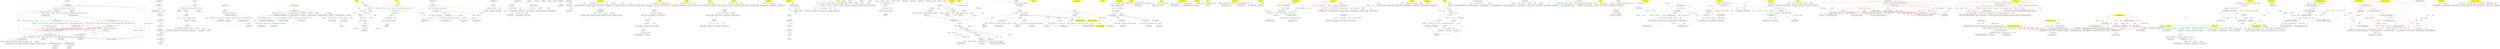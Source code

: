 digraph{
ixbt_intro [shape = record]
witch_dream_0 [shape = record]
jack_intro [shape = record]
random_rogues_0 [shape = record]
random_rogues_1 [shape = record]
random_rogues_2 [shape = record]
scarecrow_intro [shape = record]
random_1 [shape = record]
random_2 [shape = record]
random_3 [shape = record]
random_4 [shape = record]
random_5 [shape = record]
random_fair [shape = record]
random_tax_collector [shape = record]
Adventurers_1
Adventurers_1 -> Adventurers_2 [color=green, label=Healing, style=solid]
Adventurers_2
Adventurers_2 -> Adventurers_3 [color=green, label=Chameleon, style=solid]
Adventurers_3
Bird_Keeper_1 [style=filled, color=yellow]
Bird_Keeper_1 -> Bird_Keeper_1_Poison_Curse [color=red, label=Curse, style = dashed]
Bird_Keeper_1_Poison_Curse [shape = record]
Bird_Keeper_1 -> Bird_Keeper_1_Poison_Curse [color=red, label=Poison, style = dashed]
Bird_Keeper_1_Poison_Curse [shape = record]
Bird_Keeper_1 -> Bird_Keeper_1_Healing [color=green, label=Healing, style = solid]
Bird_Keeper_1_Healing [shape = record]
Bird_Keeper_1 -> Bird_Keeper_1_Speed [color=green, label=Speed, style = dashed]
Bird_Keeper_1_Speed [shape = record]
Bird_Keeper_1 -> Bird_Keeper_1_Wake [color=green, label=Wake, style = dashed]
Bird_Keeper_1_Wake [shape = record]
Bird_Keeper_1 -> Bird_Keeper_1_Healing [color=green, label=Flying, style = solid]
Bird_Keeper_1_Healing [shape = record]
Bird_Keeper_1 -> Bird_Keeper_1_Foolishness [color=red, label=Foolishness, style = dotted]
Bird_Keeper_1_Foolishness [shape = record]
Bird_Keeper_1 -> Bird_Keeper_1_Numb [color=red, label=Numb, style = dashed]
Bird_Keeper_1_Numb [shape = record]
Bird_Keeper_1 -> Bird_Keeper_1_Sleep [color=red, label=Sleep, style = dashed]
Bird_Keeper_1_Sleep [shape = record]
Bird_Keeper_2
Bird_Keeper_2 -> Bird_Keeper_2_Unlove [color=red, label=Unlove, style = solid]
Bird_Keeper_2_Unlove [shape = record]
Bird_Keeper_2 -> Bird_Keeper_2_Strength [color=green, label=Strength, style = dotted]
Bird_Keeper_2_Strength [shape = record]
Bird_Keeper_2 -> Bird_Keeper_2_Perception [color=green, label=Perception, style = solid]
Bird_Keeper_2_Perception [shape = record]
Bird_Keeper_2 -> Bird_Keeper_2_Clumsiness [color=red, label=Clumsiness, style = dashed]
Bird_Keeper_2_Clumsiness [shape = record]
Doctor_1 [style=filled, color=yellow]
Doctor_1 -> Doctor_1_Healing [color=green, label=Healing, style = dashed]
Doctor_1_Healing [shape = record]
Doctor_1 -> Doctor_1_Numb [color=green, label=Numb, style = solid]
Doctor_1_Numb [shape = record]
Doctor_1 -> Doctor_1_Poison_Curse [color=red, label=Curse, style = dashed]
Doctor_1_Poison_Curse [shape = record]
Doctor_1 -> Doctor_1_Poison_Curse [color=red, label=Poison, style = dashed]
Doctor_1_Poison_Curse [shape = record]
Doctor_1 -> Doctor_1_Poison_Curse [color=red, label=Perception, style = solid]
Doctor_1_Poison_Curse [shape = record]
Doctor_2
Doctor_2 -> Doctor_2_Wake [color=red, label=Wake, style = dotted]
Doctor_2_Wake [shape = record]
Doctor_2 -> Doctor_2_Healing [color=red, label=Healing, style = dotted]
Doctor_2_Healing [shape = record]
Doctor_2 -> Doctor_2_Poison_Curse [color=red, label=Poison, style = dashed]
Doctor_2_Poison_Curse [shape = record]
Doctor_2 -> Doctor_2_Poison_Curse [color=red, label=Curse, style = dashed]
Doctor_2_Poison_Curse [shape = record]
Doctor_3
Doctor_3 -> Doctor_3_Strength [color=green, label=Strength, style = dashed]
Doctor_3_Strength [shape = record]
Doctor_3 -> Doctor_3_Beauty [color=green, label=Beauty, style = solid]
Doctor_3_Beauty [shape = record]
Doctor_3 -> Doctor_3_Memory [color=red, label=Memory, style = dashed]
Doctor_3_Memory [shape = record]
Doctor_4
Doctor_4 -> Doctor_4_Rejuvenation [color=green, label=Rejuvenation, style = solid]
Doctor_4_Rejuvenation [shape = record]
Doctor_4 -> Doctor_4_Fail [color=red, label=NONMAGIC, style = solid]
Doctor_4_Fail [shape = record]
Gardener [style=filled, color=yellow]
Gardener -> Gardener_Strength [color=red, label=Strength, style = solid]
Gardener_Strength [shape = record]
Gardener -> Gardener_Poison [color=green, label=Poison, style = solid]
Gardener_Poison [shape = record]
Gardener -> Gardener_Numb [color=green, label=Numb, style = dashed]
Gardener_Numb [shape = record]
Gardener -> Gardener_Flying [color=red, label=Flying, style = dashed]
Gardener_Flying [shape = record]
Herald [style=filled, color=yellow]
Herald -> Herald_Laughter [color=green, label=Laughter, style = solid]
Herald_Laughter [shape = record]
Herald -> Herald_Healing [color=green, label=Healing, style = solid]
Herald_Healing [shape = record]
Painter_1 [style=filled, color=yellow]
Painter_1 -> Painter_1_Laughter [color=green, label=Laughter, style = dashed]
Painter_1_Laughter [shape = record]
Painter_1 -> Painter_1_Beauty [color=green, label=Beauty, style = solid]
Painter_1_Beauty [shape = record]
Painter_1 -> Painter_1_Numb [color=red, label=Numb, style = dashed]
Painter_1_Numb [shape = record]
Painter_1 -> Painter_1_Unlove [color=red, label=Unlove, style = solid]
Painter_1_Unlove [shape = record]
Painter_2
Painter_2 -> Painter_2_Perception [color=green, label=Perception, style = dashed]
Painter_2_Perception [shape = record]
Painter_2 -> Painter_2_Beauty [color=green, label=Beauty, style = solid]
Painter_2_Beauty [shape = record]
Painter_2 -> Painter_2_Memory [color=red, label=Memory, style = dashed]
Painter_2_Memory [shape = record]
Painter_2 -> Painter_2_Chameleon [color=red, label=Chameleon, style = dashed]
Painter_2_Chameleon [shape = record]
Painter_3
Painter_3 -> Painter_3_Curse [color=red, label=Curse, style = solid]
Painter_3_Curse [shape = record]
Painter_3 -> Painter_3_Love [color=green, label=Love, style = solid]
Painter_3_Love [shape = record]
Painter_3 -> Painter_3_Sleep [color=green, label=Sleep, style = dotted]
Painter_3_Sleep [shape = record]
Painter_3 -> Painter_3_Beauty [color=green, label=Beauty, style = dashed]
Painter_3_Beauty [shape = record]
Peasant_Bear [style=filled, color=yellow]
Peasant_Bear -> Peasant_Bear_Strength [color=green, label=Strength, style = solid]
Peasant_Bear_Strength [shape = record]
Peasant_Bear -> Peasant_Bear_Flying [color=green, label=Flying, style = dotted]
Peasant_Bear_Flying [shape = record]
Peasant_Bear -> Peasant_Bear_Fail [color=red, label=NONMAGIC, style = dashed]
Peasant_Bear_Fail [shape = record]
Peasant_Bear -> Peasant_Bear_Love [color=red, label=Love, style = dotted]
Peasant_Bear_Love [shape = record]
WakeCultist_1 [style=filled, color=yellow]
WakeCultist_1 -> Cultist_1 [color=green, label=Wake, style = solid]
Cultist_1 [shape = record]
WakeCultist_1 -> WakeCultist_1_Failed [color=red, label=MAGIC, style=dashed]
WakeCultist_1_Failed
WakeCultist_1_Failed -> Cultist_1 [color=green, label=Wake, style = solid]
Cultist_1 [shape = record]
WakeCultist_1_Failed -> WakeCultist_1_Failed2 [color=red, label=MAGIC, style=dashed]
WakeCultist_1_Failed2
WakeCultist_1_Failed2 -> Cultist_1 [color=green, label=Wake, style = solid]
Cultist_1 [shape = record]
WakeCultist_1_Failed2 -> WakeCultist_1_Failed [color=red, label=MAGIC, style=dashed]
WakeCultist_2
WakeCultist_2 -> Cultist_2 [color=green, label=Wake, style = solid]
Cultist_2 [shape = record]
WakeCultist_3
WakeCultist_3 -> Cultist_3 [color=green, label=Wake, style = solid]
Cultist_3 [shape = record]
bard [style=filled, color=yellow]
bard -> tavern [color=green, label=Love, style=solid]
bard -> bard_love [color=green, label=Love, style = solid]
bard_love [shape = record]
bard -> tavern [color=red, label=Curse, style=dotted]
bard -> bard_curse [color=red, label=Curse, style = dotted]
bard_curse [shape = record]
bard -> tavern [color=green, label=Beauty, style=solid]
bard -> bard_beauty [color=green, label=Beauty, style = solid]
bard_beauty [shape = record]
bard -> bard_poison [color=red, label=Poison, style = solid]
bard_poison [shape = record]
bard -> bard_flight [color=red, label=Flying, style = dotted]
bard_flight [shape = record]
bard -> bard_healing [color=red, label=Healing, style = dotted]
bard_healing [shape = record]
bard -> bard_unlove [color=red, label=Unlove, style = solid]
bard_unlove [shape = record]
bard -> tavern [color=green, label=ALCOHOL, style=dashed]
bard -> tavern [color=green, label=Laughter, style=solid]
bard -> bard_laughter [color=green, label=Laughter, style = solid]
bard_laughter [shape = record]
ixbt_vampire_1
ixbt_vampire_1 -> ixbt_vampire_rage [color=red, label=Memory, style = solid]
ixbt_vampire_rage [shape = record]
ixbt_vampire_1 -> ixbt_vampire_rage [color=red, label=Rejuvenation, style = solid]
ixbt_vampire_rage [shape = record]
ixbt_vampire_1 -> ixbt_vampire_rage [color=red, label=Foolishness, style = solid]
ixbt_vampire_rage [shape = record]
ixbt_vampire_1 -> ixbt_vampire_sleep [color=red, label=Sleep, style = solid]
ixbt_vampire_sleep [shape = record]
ixbt_vampire_1 -> ixbt_vampire_laughter [color=green, label=Laughter, style = dotted]
ixbt_vampire_laughter [shape = record]
ixbt_vampire_1 -> ixbt_vampire_laughter [color=green, label=VoiceChange, style = dotted]
ixbt_vampire_laughter [shape = record]
ixbt_vampire_1 -> ixbt_vampire_alcohol [color=green, label=PaleLiquor, style = dotted]
ixbt_vampire_alcohol [shape = record]
ixbt_vampire_1 -> ixbt_vampire_alcohol [color=green, label=RootTincture, style = dotted]
ixbt_vampire_alcohol [shape = record]
ixbt_vampire_1 -> ixbt_vampire_alcohol [color=green, label=TripleDecoction, style = dotted]
ixbt_vampire_alcohol [shape = record]
ixbt_vampire_1 -> ixbt_vampire_alcohol [color=green, label=CaleidoscopicBooze, style = dotted]
ixbt_vampire_alcohol [shape = record]
ixbt_vampire_1 -> ixbt_vampire_alcohol [color=green, label=HotStuff, style = dotted]
ixbt_vampire_alcohol [shape = record]
ixbt_vampire_1 -> ixbt_vampire_alcohol [color=green, label=SporadicGoo, style = dotted]
ixbt_vampire_alcohol [shape = record]
ixbt_vampire_1 -> ixbt_vampire_alcohol [color=green, label=Poison, style = dotted]
ixbt_vampire_alcohol [shape = record]
ixbt_vampire_2_1
ixbt_vampire_2_1 -> ixbt_vampire_rage [color=red, label=Memory, style = solid]
ixbt_vampire_rage [shape = record]
ixbt_vampire_2_1 -> ixbt_vampire_rage [color=red, label=Rejuvenation, style = solid]
ixbt_vampire_rage [shape = record]
ixbt_vampire_2_1 -> ixbt_vampire_rage [color=red, label=Foolishness, style = solid]
ixbt_vampire_rage [shape = record]
ixbt_vampire_2_1 -> ixbt_vampire_sleep [color=red, label=Sleep, style = solid]
ixbt_vampire_sleep [shape = record]
ixbt_vampire_2_1 -> ixbt_meeting [color=green, label=ALCOHOL, style = dotted]
ixbt_meeting [shape = record]
ixbt_vampire_2_reset
ixbt_vampire_2_reset -> ixbt_vampire_rage [color=red, label=Memory, style = solid]
ixbt_vampire_rage [shape = record]
ixbt_vampire_2_reset -> ixbt_vampire_rage [color=red, label=Rejuvenation, style = solid]
ixbt_vampire_rage [shape = record]
ixbt_vampire_2_reset -> ixbt_vampire_rage [color=red, label=Foolishness, style = solid]
ixbt_vampire_rage [shape = record]
ixbt_vampire_2_reset -> ixbt_vampire_sleep [color=red, label=Sleep, style = solid]
ixbt_vampire_sleep [shape = record]
ixbt_vampire_2
ixbt_vampire_2 -> ixbt_vampire_rage [color=red, label=Memory, style = solid]
ixbt_vampire_rage [shape = record]
ixbt_vampire_2 -> ixbt_vampire_rage [color=red, label=Rejuvenation, style = solid]
ixbt_vampire_rage [shape = record]
ixbt_vampire_2 -> ixbt_vampire_sleep [color=red, label=Sleep, style = solid]
ixbt_vampire_sleep [shape = record]
ixbt_vampire_2 -> ixbt_vampire_rage [color=red, label=Foolishness, style = solid]
ixbt_vampire_rage [shape = record]
ixbt_vampire_2 -> ixbt_meeting [color=green, label=Laughter, style = dotted]
ixbt_meeting [shape = record]
ixbt_vampire_2 -> ixbt_meeting [color=green, label=VoiceChange, style = dotted]
ixbt_meeting [shape = record]
ixbt_vampire_2 -> ixbt_meeting [color=green, label=Poison, style = dotted]
ixbt_meeting [shape = record]
ixbt_vampire_guard_slay
ixbt_vampire_guard_slay -> ixbt_guard_success [color=green, label=Chameleon, style = solid]
ixbt_guard_success [shape = record]
ixbt_vampire_guard_slay -> ixbt_guard_success [color=green, label=Perception, style = solid]
ixbt_guard_success [shape = record]
ixbt_vampire_guard_slay -> ixbt_guard_success [color=green, label=Strength, style = solid]
ixbt_guard_success [shape = record]
ixbt_vampire_guard_slay -> ixbt_guard_poison [color=red, label=Poison, style = solid]
ixbt_guard_poison [shape = record]
ixbt_vampire_guard_slay -> ixbt_guard_fail [color=red, label=DEFAULT, style = dashed]
ixbt_guard_fail [shape = record]
ixbt_vampire_guard_slay -> ixbt_guard_sleep [color=red, label=Sleep, style = dotted]
ixbt_guard_sleep [shape = record]
ixbt_vampire_guard_slay -> ixbt_guard_foolishness [color=red, label=Foolishness, style = dotted]
ixbt_guard_foolishness [shape = record]
ixbt_vampire_guard_slay -> ixbt_guard_success [color=green, label=Speed, style = solid]
ixbt_guard_success [shape = record]
ixbt_vampire_guard_slay -> ixbt_guard_success [color=green, label=Flying, style = solid]
ixbt_guard_success [shape = record]
ixbt_vampire_slay_final
ixbt_vampire_slay_final -> ixbt_final_V [color=green, label=Wake, style = solid]
ixbt_final_V [shape = record]
ixbt_vampire_slay_final -> ixbt_final_V [color=green, label=Perception, style = solid]
ixbt_final_V [shape = record]
ixbt_vampireHunter_1
ixbt_vampireHunter_1 -> ixbt_vampire_1 [color=green, label=FOOD, style=solid]
ixbt_vampireHunter_1 -> ixbt_welcome [color=green, label=FOOD, style = solid]
ixbt_welcome [shape = record]
ixbt_vampireHunter_1 -> ixbt_vampire_1 [color=red, label=Memory, style=solid]
ixbt_vampireHunter_1 -> ixbt_hunter_forget [color=red, label=Memory, style = solid]
ixbt_hunter_forget [shape = record]
ixbt_vampireHunter_1 -> ixbt_vampire_1 [color=red, label=Foolishness, style=solid]
ixbt_vampireHunter_1 -> ixbt_hunter_forget [color=red, label=Foolishness, style = solid]
ixbt_hunter_forget [shape = record]
ixbt_vampireHunter_1 -> ixbt_vampire_1 [color=red, label=DEFAULT, style=dotted]
ixbt_vampireHunter_2_1
ixbt_vampireHunter_2_1 -> ixbt_vampire_2_1 [color=green, label=NONMAGIC, style=solid]
ixbt_vampireHunter_2_1 -> ixbt_vampire_2_reset [color=red, label=Memory, style=solid]
ixbt_vampireHunter_2_1 -> ixbt_hunter_forget [color=red, label=Memory, style = solid]
ixbt_hunter_forget [shape = record]
ixbt_vampireHunter_2_1 -> ixbt_vampire_2_reset [color=red, label=Foolishness, style=solid]
ixbt_vampireHunter_2_1 -> ixbt_hunter_forget [color=red, label=Foolishness, style = solid]
ixbt_hunter_forget [shape = record]
ixbt_vampireHunter_2_1 -> ixbt_vampire_2_1 [color=green, label=Love, style=solid]
ixbt_vampireHunter_2_1 -> ixbt_vampire_2_1 [color=green, label=Wake, style=solid]
ixbt_vampireHunter_2_1 -> ixbt_vampire_2_1 [color=green, label=Chameleon, style=solid]
ixbt_vampireHunter_2_1 -> ixbt_vampire_2_1 [color=green, label=Perception, style=solid]
ixbt_vampireHunter_2_1 -> ixbt_vampire_2_1 [color=green, label=Flying, style=solid]
ixbt_vampireHunter_2_1 -> ixbt_vampire_2_1 [color=green, label=Healing, style=solid]
ixbt_vampireHunter_2_1 -> ixbt_vampire_2_1 [color=green, label=Strength, style=solid]
ixbt_vampireHunter_2_1 -> ixbt_vampire_2_1 [color=red, label=Placebo, style=dotted]
ixbt_vampireHunter_2_1 -> ixbt_vampire_2_reset [color=red, label=DEFAULT, style=dotted]
ixbt_vampireHunter_2
ixbt_vampireHunter_2 -> ixbt_vampire_2 [color=green, label=NONMAGIC, style=solid]
ixbt_vampireHunter_2 -> ixbt_vampire_2_reset [color=red, label=Memory, style=solid]
ixbt_vampireHunter_2 -> ixbt_hunter_forget [color=red, label=Memory, style = solid]
ixbt_hunter_forget [shape = record]
ixbt_vampireHunter_2 -> ixbt_vampire_2_reset [color=red, label=Foolishness, style=solid]
ixbt_vampireHunter_2 -> ixbt_hunter_forget [color=red, label=Foolishness, style = solid]
ixbt_hunter_forget [shape = record]
ixbt_vampireHunter_2 -> ixbt_vampire_2 [color=green, label=Love, style=solid]
ixbt_vampireHunter_2 -> ixbt_vampire_2 [color=green, label=Wake, style=solid]
ixbt_vampireHunter_2 -> ixbt_vampire_2 [color=green, label=Chameleon, style=solid]
ixbt_vampireHunter_2 -> ixbt_vampire_2 [color=green, label=Perception, style=solid]
ixbt_vampireHunter_2 -> ixbt_vampire_2 [color=green, label=Flying, style=solid]
ixbt_vampireHunter_2 -> ixbt_vampire_2 [color=green, label=Healing, style=solid]
ixbt_vampireHunter_2 -> ixbt_vampire_2 [color=green, label=Strength, style=solid]
ixbt_vampireHunter_2 -> ixbt_vampire_2 [color=red, label=Placebo, style=dotted]
ixbt_vampireHunter_2 -> ixbt_vampire_2_reset [color=red, label=DEFAULT, style=dotted]
ixbt_vampireHunter_3
ixbt_vampireHunter_3 -> ixbt_final [color=green, label=Wake, style = solid]
ixbt_final [shape = record]
ixbt_vampireHunter_3 -> ixbt_final [color=green, label=Perception, style = solid]
ixbt_final [shape = record]
ixbt_vampireHunter_slay_final
ixbt_vampireHunter_slay_final -> ixbt_final_H [color=green, label=Wake, style = solid]
ixbt_final_H [shape = record]
ixbt_vampireHunter_slay_final -> ixbt_final_H [color=green, label=Perception, style = solid]
ixbt_final_H [shape = record]
ixbt_vampireHunter_slay
ixbt_vampireHunter_slay -> ixbt_duel [color=green, label=Wake, style = solid]
ixbt_duel [shape = record]
ixbt_vampireHunter_slay -> ixbt_duel [color=green, label=Perception, style = solid]
ixbt_duel [shape = record]
ixbt_vampireHunter_slay -> ixbt_duel [color=green, label=Strength, style = solid]
ixbt_duel [shape = record]
ixbt_vampireHunter_slay -> ixbt_duel [color=green, label=Speed, style = solid]
ixbt_duel [shape = record]
ixbt_vampireHunter_slay -> ixbt_duel_fail [color=red, label=Curse, style = solid]
ixbt_duel_fail [shape = record]
ixbt_vampireHunter_slay -> ixbt_duel_fail [color=red, label=Poison, style = solid]
ixbt_duel_fail [shape = record]
ixbt_vampireHunter_slay -> ixbt_duel_fail [color=red, label=Numb, style = solid]
ixbt_duel_fail [shape = record]
ixbt_vampireHunter_slay -> ixbt_duel_fail [color=red, label=Clumsiness, style = solid]
ixbt_duel_fail [shape = record]
ixbt_vampireHunter_slay -> ixbt_vampire_guard_slay [color=red, label=Memory, style=solid]
ixbt_vampireHunter_slay -> ixbt_hunter_forget [color=red, label=Memory, style = solid]
ixbt_hunter_forget [shape = record]
ixbt_vampireHunter_slay -> ixbt_vampire_guard_slay [color=red, label=Foolishness, style=solid]
ixbt_vampireHunter_slay -> ixbt_hunter_forget [color=red, label=Foolishness, style = solid]
ixbt_hunter_forget [shape = record]
ixbt_vampireHunter_slay -> ixbt_duel [color=red, label=NONMAGIC, style = dotted]
ixbt_duel [shape = record]
tavern
tavern -> tavern_numb [color=green, label=Numb, style = solid]
tavern_numb [shape = record]
tavern -> tavern_memory [color=green, label=Memory, style = solid]
tavern_memory [shape = record]
tavern -> tavern_voice_change [color=green, label=VoiceChange, style = solid]
tavern_voice_change [shape = record]
tavern -> tavern_sleep [color=green, label=Sleep, style = solid]
tavern_sleep [shape = record]
tavern -> tavern_wake [color=red, label=Wake, style = solid]
tavern_wake [shape = record]
blind_1 [style=filled, color=yellow]
blind_1 -> blind_6 [color=green, label=MAGIC, style=solid]
blind_1 -> blind_2 [color=red, label=FOOD, style=solid]
blind_1 -> blind_3 [color=red, label=DRINK, style=solid]
blind_2
blind_2 -> blind_6 [color=red, label=MAGIC, style=solid]
blind_2 -> blind_5 [color=green, label=FOOD, style=solid]
blind_2 -> blind_3 [color=green, label=DRINK, style=dashed]
blind_3
blind_3 -> blind_6 [color=red, label=MAGIC, style=solid]
blind_3 -> blind_2 [color=green, label=FOOD, style=dashed]
blind_3 -> blind_4 [color=green, label=DRINK, style=solid]
blind_4
blind_4 -> blind_6 [color=red, label=MAGIC, style=solid]
blind_4 -> blind_2 [color=green, label=FOOD, style=dashed]
blind_4 -> blind_3 [color=green, label=DRINK, style=solid]
blind_5
blind_5 -> blind_6 [color=red, label=MAGIC, style=solid]
blind_5 -> blind_2 [color=green, label=FOOD, style=solid]
blind_5 -> blind_3 [color=green, label=DRINK, style=dashed]
blind_6
blind_6 -> circle_quest [color=red, label=Kombucha, style = dotted]
circle_quest [shape = record]
blind_7
blind_7 -> circle_quest [color=red, label=Kombucha, style = dotted]
circle_quest [shape = record]
devil_1
devil_2
devil_3
devil_4
devil_5
devil_6
inquisition_1
inquisition_1 -> blind_inquisitor [color=red, label=NONMAGIC, style = dotted]
blind_inquisitor [shape = record]
inquisition_1 -> circle_admittance [color=red, label=Kombucha, style = dotted]
circle_admittance [shape = record]
inquisitor_2
inquisitor_2 -> blind_inquisitor [color=red, label=NONMAGIC, style = dotted]
blind_inquisitor [shape = record]
inquisitor_2 -> circle_admittance [color=red, label=Kombucha, style = dotted]
circle_admittance [shape = record]
inquisitor_3
inquisitor_3 -> blind_inquisitor [color=red, label=NONMAGIC, style = dotted]
blind_inquisitor [shape = record]
inquisitor_3 -> circle_admittance [color=red, label=Kombucha, style = dotted]
circle_admittance [shape = record]
intro_4
intro_circle1
intro_circle2
intro_circle3
intro_skins
intro_1
intro_2
intro_3
mary_circle
mary_circle -> circle_quest [color=green, label=Kombucha, style = solid]
circle_quest [shape = record]
mary_1 [style=filled, color=yellow]
mary_1 -> mary_2 [color=green, label=Healing, style=solid]
mary_2
mary_2 -> mary_3 [color=green, label=VoiceChange, style=solid]
mary_2 -> mary_3 [color=green, label=Foolishness, style=solid]
mary_2 -> mary_3 [color=green, label=Clumsiness, style=solid]
mary_2 -> mary_3 [color=green, label=Numb, style=solid]
mary_2 -> mary_3 [color=green, label=Flying, style=solid]
mary_2 -> mary_3 [color=green, label=Laughter, style=solid]
mary_2 -> mary_3 [color=green, label=Memory, style=solid]
mary_2 -> mary_3 [color=green, label=Curse, style=solid]
mary_2 -> mary_3 [color=green, label=Love, style=solid]
mary_2 -> mary_3 [color=green, label=Unlove, style=solid]
mary_3
mary_3 -> mary_4 [color=green, label=MAGIC, style=solid]
mary_3 -> mary_4 [color=red, label=NONMAGIC, style=solid]
mary_4
mary_4 -> mary_42 [color=green, label=Perception, style = dotted]
mary_42 [shape = record]
mary_4 -> mary_41 [color=green, label=MAGIC, style = dotted]
mary_41 [shape = record]
mary_4 -> mary_43 [color=green, label=Healing, style = dotted]
mary_43 [shape = record]
mary_5
mary_5 -> mary_9 [color=green, label=Love, style=solid]
mary_6
mary_6 -> mary_9 [color=green, label=Strength, style=solid]
mary_7
mary_7 -> mary_9 [color=green, label=Healing, style=solid]
mary_8
mary_8 -> mary_9 [color=green, label=Curse, style=solid]
mary_9
mary_9 -> mary_91 [color=green, label=Flying, style = solid]
mary_91 [shape = record]
mary_9 -> mary_92 [color=green, label=Foolishness, style = dashed]
mary_92 [shape = record]
mary_9 -> mary_93 [color=green, label=Poison, style = solid]
mary_93 [shape = record]
witch_memory_1
witch_memory_1 -> witch_memory_121 [color=red, label=DEFAULT, style=dotted]
witch_memory_1 -> witch_dream_1 [color=green, label=Memory, style = solid]
witch_dream_1 [shape = record]
witch_memory_2
witch_memory_2 -> witch_dream_2 [color=green, label=Wake, style = solid]
witch_dream_2 [shape = record]
witch_memory_3
witch_memory_3 -> witch_dream_3 [color=green, label=Laughter, style = solid]
witch_dream_3 [shape = record]
witch_memory_4
witch_memory_4 -> witch_outro [color=green, label=Perception, style = solid]
witch_outro [shape = record]
witch_memory_121
witch_memory_121 -> witch_dream_1 [color=green, label=Memory, style = solid]
witch_dream_1 [shape = record]
alcohol_healer [style=filled, color=yellow]
bastard_1
bastard_1 -> bastard_12_forget [color=red, label=Memory, style = dotted]
bastard_12_forget [shape = record]
bastard_1 -> bastard_12_forget [color=red, label=Foolishness, style = dotted]
bastard_12_forget [shape = record]
bastard_1 -> bastard_3 [color=green, label=Chameleon, style=solid]
bastard_1 -> bastard_3 [color=green, label=Beauty, style=solid]
bastard_1 -> bastard_2 [color=red, label=DEFAULT, style=solid]
bastard_2
bastard_2 -> bastard_12_forget [color=red, label=Memory, style = dotted]
bastard_12_forget [shape = record]
bastard_2 -> bastard_12_forget [color=red, label=Foolishness, style = dotted]
bastard_12_forget [shape = record]
bastard_2 -> bastard_3 [color=green, label=Chameleon, style=solid]
bastard_2 -> bastard_3 [color=green, label=Beauty, style=solid]
bastard_2 -> bastard_11_wrong [color=red, label=DEFAULT, style = dotted]
bastard_11_wrong [shape = record]
bastard_3
bastard_3 -> bastard_12_forget [color=red, label=Memory, style = dotted]
bastard_12_forget [shape = record]
bastard_3 -> bastard_12_forget [color=red, label=Foolishness, style = dotted]
bastard_12_forget [shape = record]
bastard_3 -> bastard_11_wrong [color=red, label=Poison, style = solid]
bastard_11_wrong [shape = record]
bastard_3 -> bastard_11_wrong [color=red, label=Curse, style = solid]
bastard_11_wrong [shape = record]
bastard_3 -> bastard_story [color=green, label=Perception, style = solid]
bastard_story [shape = record]
bastard_3 -> bastard_story [color=green, label=Wake, style = solid]
bastard_story [shape = record]
bastard_4
bastard_4 -> bastard_12_forget [color=red, label=Memory, style = dotted]
bastard_12_forget [shape = record]
bastard_4 -> bastard_12_forget [color=red, label=Foolishness, style = dotted]
bastard_12_forget [shape = record]
bastard_4 -> bastard_11_wrong [color=red, label=Poison, style = solid]
bastard_11_wrong [shape = record]
bastard_4 -> bastard_11_wrong [color=red, label=Curse, style = solid]
bastard_11_wrong [shape = record]
bastard_4 -> bastard_success [color=green, label=DEFAULT, style = solid]
bastard_success [shape = record]
bastard_42
bastard_42 -> bastard_12_forget [color=red, label=Memory, style = dotted]
bastard_12_forget [shape = record]
bastard_42 -> bastard_12_forget [color=red, label=Foolishness, style = dotted]
bastard_12_forget [shape = record]
bastard_42 -> bastard_11_wrong [color=red, label=Poison, style = solid]
bastard_11_wrong [shape = record]
bastard_42 -> bastard_11_wrong [color=red, label=Curse, style = solid]
bastard_11_wrong [shape = record]
bastard_42 -> bastard_2_failure [color=green, label=DEFAULT, style = solid]
bastard_2_failure [shape = record]
bishop_1
bishop_1 -> bishop_default [color=green, label=Numb, style = solid]
bishop_default [shape = record]
bishop_1 -> bishop_default [color=green, label=Sleep, style = solid]
bishop_default [shape = record]
bishop_1 -> bishop_default [color=green, label=Foolishness, style = dashed]
bishop_default [shape = record]
bishop_1 -> bishop_default [color=green, label=Clumsiness, style = dashed]
bishop_default [shape = record]
bishop_1 -> bishop_fail [color=red, label=MAGIC, style = solid]
bishop_fail [shape = record]
bishop_1 -> bishop_reject [color=red, label=DEFAULT, style = dotted]
bishop_reject [shape = record]
bishop_2
bishop_2 -> bishop_intermediate [color=green, label=Poison, style = solid]
bishop_intermediate [shape = record]
bishop_2 -> bishop_intermediate [color=green, label=ViralChowder, style = dashed]
bishop_intermediate [shape = record]
bishop_2 -> bishop_fail [color=red, label=MAGIC, style = solid]
bishop_fail [shape = record]
bishop_2 -> bishop_reject [color=red, label=DEFAULT, style = dotted]
bishop_reject [shape = record]
bishop_3_cured
bishop_3_cured -> bishop_final_cured [color=green, label=Chameleon, style = solid]
bishop_final_cured [shape = record]
bishop_3_cured -> bishop_final_cured [color=green, label=VoiceChange, style = solid]
bishop_final_cured [shape = record]
bishop_3_cured -> bishop_final_cured [color=green, label=Memory, style = dashed]
bishop_final_cured [shape = record]
bishop_3_cured -> bishop_final_cured [color=green, label=Foolishness, style = dashed]
bishop_final_cured [shape = record]
bishop_3_cured -> bishop_fail [color=red, label=MAGIC, style = solid]
bishop_fail [shape = record]
bishop_3_cured -> bishop_reject [color=red, label=DEFAULT, style = dotted]
bishop_reject [shape = record]
bishop_3
bishop_3 -> bishop_final [color=green, label=Chameleon, style = solid]
bishop_final [shape = record]
bishop_3 -> bishop_final [color=green, label=VoiceChange, style = solid]
bishop_final [shape = record]
bishop_3 -> bishop_final [color=green, label=Memory, style = dashed]
bishop_final [shape = record]
bishop_3 -> bishop_final [color=green, label=Foolishness, style = dashed]
bishop_final [shape = record]
bishop_3 -> bishop_fail [color=red, label=MAGIC, style = solid]
bishop_fail [shape = record]
bishop_3 -> bishop_reject [color=red, label=DEFAULT, style = dotted]
bishop_reject [shape = record]
boot_climber
chalice_1 [style=filled, color=yellow]
chalice_1 -> chalice_3 [color=green, label=Memory, style=solid]
chalice_1 -> chalice_3 [color=green, label=Foolishness, style=solid]
chalice_1 -> chalice_2 [color=red, label=DEFAULT, style=dotted]
chalice_1 -> chalice_5 [color=red, label=Poison, style=dotted]
chalice_1 -> chalice_13 [color=red, label=Love, style = dotted]
chalice_13 [shape = record]
chalice_2
chalice_2 -> chalice_4 [color=green, label=Healing, style=solid]
chalice_2 -> chalice_4 [color=green, label=Perception, style=solid]
chalice_2 -> chalice_5 [color=red, label=Poison, style=solid]
chalice_2 -> chalice_5 [color=red, label=Curse, style=solid]
chalice_2 -> bastard_1 [color=red, label=DEFAULT, style=dotted]
chalice_3
chalice_3 -> chalice_11 [color=green, label=Chameleon, style = solid]
chalice_11 [shape = record]
chalice_3 -> chalice_11 [color=green, label=VoiceChange, style = solid]
chalice_11 [shape = record]
chalice_3 -> chalice_14 [color=green, label=Poison, style = solid]
chalice_14 [shape = record]
chalice_3 -> bastard_1 [color=red, label=DEFAULT, style=dotted]
chalice_4
chalice_4 -> chalice_12 [color=green, label=Perception, style = solid]
chalice_12 [shape = record]
chalice_4 -> chalice_12 [color=green, label=Strength, style = solid]
chalice_12 [shape = record]
chalice_4 -> chalice_12 [color=green, label=Wake, style = solid]
chalice_12 [shape = record]
chalice_4 -> chalice_12 [color=green, label=Healing, style = solid]
chalice_12 [shape = record]
chalice_4 -> chalice_12 [color=green, label=Flying, style = solid]
chalice_12 [shape = record]
chalice_4 -> chalice_12 [color=green, label=Speed, style = solid]
chalice_12 [shape = record]
chalice_4 -> chalice_14 [color=red, label=DEFAULT, style = solid]
chalice_14 [shape = record]
chalice_5
chalice_5 -> chalice_11 [color=green, label=Strength, style = solid]
chalice_11 [shape = record]
chalice_5 -> chalice_11 [color=green, label=Healing, style = solid]
chalice_11 [shape = record]
chalice_5 -> chalice_14 [color=red, label=Poison, style = solid]
chalice_14 [shape = record]
chalice_5 -> chalice_14 [color=red, label=Curse, style = solid]
chalice_14 [shape = record]
chalice_5 -> bastard_1 [color=red, label=DEFAULT, style=dotted]
Family_feud [style=filled, color=yellow]
jack01
jack01 -> jack_flight [color=green, label=Flying, style = solid]
jack_flight [shape = record]
jack01 -> jack_chameleon [color=green, label=Chameleon, style = dashed]
jack_chameleon [shape = record]
jack01 -> jack_fatal [color=red, label=Numb, style = dashed]
jack_fatal [shape = record]
jack01 -> jack_fatal [color=red, label=Curse, style = dashed]
jack_fatal [shape = record]
jack01 -> jack_fatal [color=red, label=Poison, style = solid]
jack_fatal [shape = record]
jack01 -> jack_day1 [color=green, label=Speed, style = solid]
jack_day1 [shape = record]
jack01 -> jack_day1 [color=green, label=Rejuvenation, style = solid]
jack_day1 [shape = record]
jack01 -> jack_day1 [color=green, label=Wake, style = solid]
jack_day1 [shape = record]
jack01 -> jack_fail [color=red, label=DEFAULT, style = dotted]
jack_fail [shape = record]
jack02
jack02 -> jack_beauty [color=red, label=DEFAULT, style = dashed]
jack_beauty [shape = record]
jack02 -> jack_day2 [color=green, label=Numb, style = solid]
jack_day2 [shape = record]
jack02 -> jack_day2 [color=green, label=Clumsiness, style = solid]
jack_day2 [shape = record]
jack02 -> jack_day2 [color=green, label=Laughter, style = solid]
jack_day2 [shape = record]
jack02 -> jack_day2 [color=green, label=Sleep, style = solid]
jack_day2 [shape = record]
jack03
jack03 -> jack_fail [color=red, label=DEFAULT, style = dotted]
jack_fail [shape = record]
jack03 -> jack_chameleon [color=green, label=Chameleon, style = dashed]
jack_chameleon [shape = record]
jack03 -> jack_feast_fatal [color=red, label=Poison, style = solid]
jack_feast_fatal [shape = record]
jack03 -> jack_feast_alcohol [color=green, label=ALCOHOL, style = solid]
jack_feast_alcohol [shape = record]
jack03 -> jack_feast_food [color=green, label=FOOD, style = solid]
jack_feast_food [shape = record]
jack03 -> jack_feast_success [color=green, label=Foolishness, style = solid]
jack_feast_success [shape = record]
jack03 -> jack_feast_success [color=green, label=Memory, style = solid]
jack_feast_success [shape = record]
king_1
king_1 -> king_sleep [color=red, label=Clumsiness, style = solid]
king_sleep [shape = record]
king_1 -> king_sleep [color=red, label=Foolishness, style = solid]
king_sleep [shape = record]
king_1 -> king_sleep [color=red, label=Sleep, style = solid]
king_sleep [shape = record]
king_1 -> king_story [color=green, label=Perception, style = solid]
king_story [shape = record]
king_1 -> king_reject [color=red, label=DEFAULT, style = dotted]
king_reject [shape = record]
king_21
king_21 -> king_sleep [color=red, label=Healing, style = dotted]
king_sleep [shape = record]
king_21 -> king_sleep [color=red, label=Curse, style = dotted]
king_sleep [shape = record]
king_21 -> king_sleep [color=red, label=Strength, style = dotted]
king_sleep [shape = record]
king_21 -> king_sleep [color=red, label=Love, style = dotted]
king_sleep [shape = record]
king_21 -> king_reject [color=red, label=DEFAULT, style = dotted]
king_reject [shape = record]
king_21 -> king_success [color=green, label=ALCOHOL, style = solid]
king_success [shape = record]
king_22
king_22 -> king_sleep [color=red, label=Healing, style = dotted]
king_sleep [shape = record]
king_22 -> king_sleep [color=red, label=Curse, style = dotted]
king_sleep [shape = record]
king_22 -> king_sleep [color=red, label=Strength, style = dotted]
king_sleep [shape = record]
king_22 -> king_sleep [color=red, label=Love, style = dotted]
king_sleep [shape = record]
king_22 -> king_reject [color=red, label=DEFAULT, style = dotted]
king_reject [shape = record]
king_22 -> king_failure [color=green, label=ALCOHOL, style = solid]
king_failure [shape = record]
M_dark_knowledge [style=filled, color=yellow]
M_forester [style=filled, color=yellow]
M_gravedigger [style=filled, color=yellow]
M_healers [style=filled, color=yellow]
M_healers -> M_healers_success [color=green, label=Healing, style = solid]
M_healers_success [shape = record]
M_healers -> M_healers_success [color=green, label=Wake, style = solid]
M_healers_success [shape = record]
M_healers -> M_healers_success [color=green, label=Speed, style = solid]
M_healers_success [shape = record]
M_healers -> M_healers_success [color=green, label=Flying, style = solid]
M_healers_success [shape = record]
M_healers -> M_healers_fail [color=red, label=Curse, style = solid]
M_healers_fail [shape = record]
M_healers -> M_healers_fail [color=red, label=Poison, style = solid]
M_healers_fail [shape = record]
M_healers -> M_healers_fail [color=red, label=Foolishness, style = solid]
M_healers_fail [shape = record]
M_healers -> M_healers_fail [color=red, label=Clumsiness, style = solid]
M_healers_fail [shape = record]
M_healers -> M_healers_fail [color=red, label=ViralChowder, style = solid]
M_healers_fail [shape = record]
M_healers -> M_healers_fail [color=red, label=Numb, style = solid]
M_healers_fail [shape = record]
M_healers -> M_healers_love [color=red, label=Love, style = dotted]
M_healers_love [shape = record]
M_nun [style=filled, color=yellow]
M_nun -> M_nun_1 [color=green, label=Beauty, style = solid]
M_nun_1 [shape = record]
M_nun -> M_nun_1 [color=green, label=Love, style = solid]
M_nun_1 [shape = record]
M_nun -> M_nun_1 [color=green, label=Rejuvenation, style = solid]
M_nun_1 [shape = record]
M_people_defense [style=filled, color=yellow]
M_people_defense -> M_people_defense_king [color=green, label=Strength, style = solid]
M_people_defense_king [shape = record]
M_people_defense -> M_people_defense_king [color=green, label=Rejuvenation, style = solid]
M_people_defense_king [shape = record]
M_people_defense -> M_people_defense_king [color=green, label=Speed, style = solid]
M_people_defense_king [shape = record]
M_people_defense -> M_people_defense_bandits [color=red, label=Memory, style = solid]
M_people_defense_bandits [shape = record]
M_people_defense -> M_people_defense_bandits [color=red, label=Numb, style = solid]
M_people_defense_bandits [shape = record]
M_people_defense -> M_people_defense_bandits [color=red, label=Sleep, style = solid]
M_people_defense_bandits [shape = record]
M_pilgrims [style=filled, color=yellow]
M_pilgrims -> M_pilgrims_1 [color=green, label=Healing, style = solid]
M_pilgrims_1 [shape = record]
M_rat [style=filled, color=yellow]
M_rat -> M_rat_1 [color=green, label=Chameleon, style = solid]
M_rat_1 [shape = record]
M_rat -> M_rat_1 [color=green, label=Flying, style = solid]
M_rat_1 [shape = record]
M_rat -> M_rat_1 [color=green, label=Speed, style = solid]
M_rat_1 [shape = record]
M_rat -> M_rat_1 [color=green, label=Rejuvenation, style = solid]
M_rat_1 [shape = record]
M_river_rogues [style=filled, color=yellow]
M_river_rogues -> M_river_rogues_success [color=green, label=Strength, style = solid]
M_river_rogues_success [shape = record]
M_river_rogues -> M_river_rogues_success [color=green, label=Chameleon, style = solid]
M_river_rogues_success [shape = record]
M_river_rogues -> M_river_rogues_success [color=green, label=Wake, style = solid]
M_river_rogues_success [shape = record]
M_river_rogues -> M_river_rogues_success [color=green, label=Speed, style = solid]
M_river_rogues_success [shape = record]
M_river_rogues -> M_river_rogues_fail [color=red, label=Curse, style = solid]
M_river_rogues_fail [shape = record]
M_river_rogues -> M_river_rogues_fail [color=red, label=Clumsiness, style = solid]
M_river_rogues_fail [shape = record]
M_river_rogues -> M_river_rogues_fail [color=red, label=Foolishness, style = solid]
M_river_rogues_fail [shape = record]
M_river_rogues -> M_river_rogues_fail [color=red, label=Poison, style = solid]
M_river_rogues_fail [shape = record]
M_river_rogues -> M_river_rogues_flight [color=green, label=Flying, style = dashed]
M_river_rogues_flight [shape = record]
M_wildlings [style=filled, color=yellow]
M_wildlings -> M_wildlings_1 [color=green, label=Strength, style = solid]
M_wildlings_1 [shape = record]
mushroom_story_1 [style=filled, color=yellow]
mushroom_story_1 -> mushroom_story_4 [color=red, label=Perception, style=dotted]
mushroom_story_1 -> mushroom_story_2 [color=green, label=ALCOHOL, style=solid]
mushroom_story_1 -> mushroom_story_2 [color=green, label=Poison, style=solid]
mushroom_story_1 -> mushroom_story_event_2 [color=green, label=MushroomSoup, style = solid]
mushroom_story_event_2 [shape = record]
mushroom_story_1 -> mushroom_story_3 [color=red, label=DEFAULT, style=dotted]
mushroom_story_1 -> mushroom_story_2 [color=green, label=HotStuff, style=solid]
mushroom_story_1 -> mushroom_story_2 [color=green, label=HotSpice, style=solid]
mushroom_story_2
mushroom_story_2 -> mushroom_story_event_1 [color=green, label=Poison, style = solid]
mushroom_story_event_1 [shape = record]
mushroom_story_2 -> mushroom_story_event_1 [color=green, label=ALCOHOL, style = solid]
mushroom_story_event_1 [shape = record]
mushroom_story_2 -> mushroom_story_event_2 [color=red, label=MushroomSoup, style = dotted]
mushroom_story_event_2 [shape = record]
mushroom_story_2 -> mushroom_story_4 [color=green, label=Perception, style=solid]
mushroom_story_2 -> mushroom_story_3 [color=green, label=DEFAULT, style=dotted]
mushroom_story_2 -> mushroom_story_event_1 [color=green, label=HotStuff, style = solid]
mushroom_story_event_1 [shape = record]
mushroom_story_2 -> mushroom_story_event_1 [color=green, label=HotSpice, style = solid]
mushroom_story_event_1 [shape = record]
mushroom_story_3
mushroom_story_3 -> mushroom_story_2 [color=green, label=ALCOHOL, style=solid]
mushroom_story_3 -> mushroom_story_2 [color=green, label=Poison, style=solid]
mushroom_story_3 -> mushroom_story_4 [color=green, label=Perception, style=solid]
mushroom_story_3 -> mushroom_story_event_2 [color=red, label=MushroomSoup, style = dotted]
mushroom_story_event_2 [shape = record]
mushroom_story_3 -> mushroom_story_2 [color=green, label=HotStuff, style=solid]
mushroom_story_3 -> mushroom_story_2 [color=green, label=HotSpice, style=solid]
mushroom_story_4
mushroom_story_4 -> mushroom_story_event_2 [color=green, label=MushroomSoup, style = solid]
mushroom_story_event_2 [shape = record]
mushroom_story_4 -> mushroom_story_3 [color=red, label=DEFAULT, style=dotted]
nest_harvester [style=filled, color=yellow]
nest_harvester -> nest_harvester_2 [color=green, label=Flying, style=solid]
nest_harvester -> nest_harvester_strength [color=green, label=Strength, style = dashed]
nest_harvester_strength [shape = record]
nest_harvester -> nest_harvester_foolish [color=red, label=Foolishness, style = solid]
nest_harvester_foolish [shape = record]
nest_harvester -> nest_harvester_curse [color=red, label=Poison, style = solid]
nest_harvester_curse [shape = record]
nest_harvester -> nest_harvester_curse [color=red, label=Curse, style = solid]
nest_harvester_curse [shape = record]
nest_harvester -> nest_harvester_curse [color=red, label=Numb, style = solid]
nest_harvester_curse [shape = record]
nest_harvester -> nest_harvester_curse [color=red, label=Clumsiness, style = solid]
nest_harvester_curse [shape = record]
nest_harvester -> nest_harvester_love [color=red, label=Love, style = dashed]
nest_harvester_love [shape = record]
nest_harvester -> nest_harvester_default [color=red, label=DEFAULT, style = dashed]
nest_harvester_default [shape = record]
nest_harvester_2
nest_harvester_2 -> nest_harvester_perception [color=green, label=Perception, style = solid]
nest_harvester_perception [shape = record]
nest_harvester_2 -> nest_harvester_forage [color=green, label=Flying, style = solid]
nest_harvester_forage [shape = record]
nest_harvester_2 -> nest_harvester_forage [color=green, label=Strength, style = dashed]
nest_harvester_forage [shape = record]
nest_harvester_2 -> nest_harvester_forage [color=green, label=Wake, style = dashed]
nest_harvester_forage [shape = record]
nest_harvester_2 -> nest_harvester_foolish [color=red, label=Foolishness, style = solid]
nest_harvester_foolish [shape = record]
nest_harvester_2 -> nest_harvester_curse [color=red, label=Poison, style = solid]
nest_harvester_curse [shape = record]
nest_harvester_2 -> nest_harvester_curse [color=red, label=Curse, style = solid]
nest_harvester_curse [shape = record]
nest_harvester_2 -> nest_harvester_curse [color=red, label=Numb, style = solid]
nest_harvester_curse [shape = record]
nest_harvester_2 -> nest_harvester_curse [color=red, label=Clumsiness, style = solid]
nest_harvester_curse [shape = record]
nest_harvester_2 -> nest_harvester_love [color=red, label=Love, style = dashed]
nest_harvester_love [shape = record]
nest_harvester_2 -> nest_harvester_default [color=red, label=DEFAULT, style = dashed]
nest_harvester_default [shape = record]
nest_harvester_3
nest_harvester_3 -> nest_cross_love [color=green, label=Love, style = solid]
nest_cross_love [shape = record]
nest_harvester_3 -> nest_cross_forget [color=green, label=Memory, style = solid]
nest_cross_forget [shape = record]
nest_harvester_3 -> nest_cross_forget [color=green, label=Numb, style = dashed]
nest_cross_forget [shape = record]
nest_harvester_3 -> nest_cross_poison [color=green, label=Poison, style = dashed]
nest_cross_poison [shape = record]
nest_harvester_3 -> nest_cross_foolish [color=green, label=Foolishness, style = dashed]
nest_cross_foolish [shape = record]
nest_harvester_3 -> nest_cross_foolish [color=green, label=VoiceChange, style = dashed]
nest_cross_foolish [shape = record]
nest_harvester_3 -> nest_cross_foolish [color=green, label=Laughter, style = dashed]
nest_cross_foolish [shape = record]
old_knight_1
old_knight_1 -> old_knight_event_1 [color=red, label=Curse, style = solid]
old_knight_event_1 [shape = record]
old_knight_1 -> old_knight_event_1 [color=red, label=Poison, style = solid]
old_knight_event_1 [shape = record]
old_knight_1 -> old_knight_event_12 [color=red, label=Clumsiness, style = solid]
old_knight_event_12 [shape = record]
old_knight_1 -> old_knight_2 [color=green, label=Strength, style=solid]
old_knight_1 -> old_knight_2 [color=green, label=Speed, style=solid]
old_knight_1 -> old_knight_2 [color=green, label=Rejuvenation, style=solid]
old_knight_1 -> old_knight_2 [color=green, label=Perception, style=dashed]
old_knight_1 -> old_knight_2 [color=green, label=Wake, style=dashed]
old_knight_2
old_knight_2 -> old_knight_event_1 [color=red, label=Curse, style = solid]
old_knight_event_1 [shape = record]
old_knight_2 -> old_knight_event_1 [color=red, label=Poison, style = solid]
old_knight_event_1 [shape = record]
old_knight_2 -> old_knight_event_12 [color=red, label=Clumsiness, style = solid]
old_knight_event_12 [shape = record]
old_knight_2 -> old_knight_event_2 [color=green, label=Strength, style = solid]
old_knight_event_2 [shape = record]
old_knight_2 -> old_knight_event_2 [color=green, label=Speed, style = solid]
old_knight_event_2 [shape = record]
old_knight_2 -> old_knight_event_2 [color=green, label=Rejuvenation, style = solid]
old_knight_event_2 [shape = record]
old_knight_2 -> old_knight_event_2 [color=green, label=Perception, style = dashed]
old_knight_event_2 [shape = record]
old_knight_2 -> old_knight_event_2 [color=green, label=Wake, style = dashed]
old_knight_event_2 [shape = record]
old_knight_2 -> old_knight_3 [color=green, label=DEFAULT, style=dashed]
old_knight_3
old_knight_3 -> old_knight_event_1 [color=red, label=Curse, style = solid]
old_knight_event_1 [shape = record]
old_knight_3 -> old_knight_event_1 [color=red, label=Poison, style = solid]
old_knight_event_1 [shape = record]
old_knight_3 -> old_knight_event_12 [color=red, label=Clumsiness, style = solid]
old_knight_event_12 [shape = record]
old_knight_3 -> old_knight_event_2 [color=green, label=Strength, style = solid]
old_knight_event_2 [shape = record]
old_knight_3 -> old_knight_event_2 [color=green, label=Speed, style = solid]
old_knight_event_2 [shape = record]
old_knight_3 -> old_knight_event_2 [color=green, label=Rejuvenation, style = solid]
old_knight_event_2 [shape = record]
old_knight_3 -> old_knight_event_2 [color=green, label=Perception, style = dashed]
old_knight_event_2 [shape = record]
old_knight_3 -> old_knight_event_2 [color=green, label=Wake, style = dashed]
old_knight_event_2 [shape = record]
old_knight_3 -> old_knight_event_3 [color=green, label=DEFAULT, style = dashed]
old_knight_event_3 [shape = record]
philosopher [style=filled, color=yellow]
philosopher -> Philosopher_food [color=green, label=FOOD, style = dashed]
Philosopher_food [shape = record]
philosopher -> Philosopher_alcohol [color=green, label=ALCOHOL, style = dashed]
Philosopher_alcohol [shape = record]
philosopher -> Philosopher_foolish [color=red, label=Foolishness, style = solid]
Philosopher_foolish [shape = record]
philosopher -> Philosopher_poison [color=red, label=Poison, style = solid]
Philosopher_poison [shape = record]
philosopher -> Philosopher_memory [color=red, label=Memory, style = dotted]
Philosopher_memory [shape = record]
philosopher -> Philosopher_flight [color=red, label=Flying, style = dotted]
Philosopher_flight [shape = record]
Portrait_issue [style=filled, color=yellow]
revolt_1
revolt_1 -> revolt_2 [color=green, label=Wake, style=solid]
revolt_1 -> revolt_2 [color=green, label=Chameleon, style=dashed]
revolt_1 -> revolt_2 [color=green, label=Perception, style=dashed]
revolt_1 -> bandit_fail [color=red, label=MAGIC, style = dotted]
bandit_fail [shape = record]
revolt_1 -> bandit_refuse [color=red, label=DEFAULT, style = dotted]
bandit_refuse [shape = record]
revolt_2
revolt_2 -> bandit_story [color=green, label=Beauty, style = solid]
bandit_story [shape = record]
revolt_2 -> bandit_fail [color=red, label=MAGIC, style = dotted]
bandit_fail [shape = record]
revolt_2 -> bandit_refuse [color=red, label=DEFAULT, style = dotted]
bandit_refuse [shape = record]
revolt_bandit
revolt_bandit -> bandit_final_fail [color=red, label=DEFAULT, style = dotted]
bandit_final_fail [shape = record]
revolt_bastard
revolt_bastard -> bandit_connections [color=red, label=DEFAULT, style = dotted]
bandit_connections [shape = record]
revolt_bastard -> bandit_fail [color=green, label=Flying, style = solid]
bandit_fail [shape = record]
revolt_bastard -> bandit_fail [color=green, label=Speed, style = solid]
bandit_fail [shape = record]
revolt_bastard -> bandit_fail [color=green, label=Strength, style = dashed]
bandit_fail [shape = record]
revolt_bastard -> bandit_fail [color=green, label=Perception, style = dashed]
bandit_fail [shape = record]
revolt_bastard -> bandit_fail [color=green, label=Chameleon, style = dashed]
bandit_fail [shape = record]
revolt_count
revolt_count -> bandit_final [color=green, label=Poison, style = solid]
bandit_final [shape = record]
revolt_count -> bandit_final [color=green, label=Numb, style = dashed]
bandit_final [shape = record]
revolt_count -> bandit_final [color=green, label=Foolishness, style = dashed]
bandit_final [shape = record]
revolt_count -> bandit_final [color=green, label=Sleep, style = dashed]
bandit_final [shape = record]
revolt_count -> bandit_fail [color=red, label=DEFAULT, style = dotted]
bandit_fail [shape = record]
roses_1 [style=filled, color=yellow]
roses_1 -> roses_2 [color=green, label=Healing, style=solid]
roses_1 -> roses_3 [color=red, label=Curse, style=solid]
roses_1 -> roses_3 [color=red, label=Poison, style=solid]
roses_1 -> roses_first [color=red, label=DEFAULT, style = dotted]
roses_first [shape = record]
roses_2
roses_2 -> roses_sleep [color=green, label=Sleep, style = solid]
roses_sleep [shape = record]
roses_2 -> roses_forget [color=green, label=Memory, style = solid]
roses_forget [shape = record]
roses_2 -> roses_heal [color=green, label=Healing, style = dashed]
roses_heal [shape = record]
roses_2 -> roses_3 [color=red, label=DEFAULT, style=dotted]
roses_3
roses_3 -> roses_4 [color=green, label=Strength, style=solid]
roses_3 -> roses_4 [color=green, label=Rejuvenation, style=solid]
roses_3 -> roses_4 [color=green, label=Wake, style=solid]
roses_3 -> roses_poison [color=red, label=Curse, style = solid]
roses_poison [shape = record]
roses_3 -> roses_poison [color=red, label=Poison, style = solid]
roses_poison [shape = record]
roses_3 -> roses_foolish [color=red, label=Foolishness, style = solid]
roses_foolish [shape = record]
roses_3 -> roses_foolish [color=red, label=Memory, style = solid]
roses_foolish [shape = record]
roses_4
roses_4 -> roses_sleep [color=green, label=Sleep, style = solid]
roses_sleep [shape = record]
roses_4 -> roses_forget [color=green, label=Memory, style = solid]
roses_forget [shape = record]
roses_4 -> roses_failure2 [color=red, label=DEFAULT, style = dotted]
roses_failure2 [shape = record]
roses_12
roses_12 -> roses_2 [color=green, label=Healing, style=solid]
roses_12 -> roses_failure [color=red, label=DEFAULT, style = dotted]
roses_failure [shape = record]
roses_devil
S_Love_of_a_robber
S_Love_of_a_robber -> Love_of_a_Robber_mindblowing [color=green, label=Memory, style = solid]
Love_of_a_Robber_mindblowing [shape = record]
S_Love_of_a_robber -> Love_of_a_Robber_numbness [color=green, label=Foolishness, style = solid]
Love_of_a_Robber_numbness [shape = record]
S_Love_of_a_robber -> Love_of_a_Robber_flight [color=green, label=Flying, style = dashed]
Love_of_a_Robber_flight [shape = record]
S_Love_of_a_robber -> Love_of_a_Robber_default_poison [color=red, label=DEFAULT, style = dotted]
Love_of_a_Robber_default_poison [shape = record]
S_Sectarians
S_Sectarians -> Sectarians_wake_speed_strenght [color=green, label=Strength, style = solid]
Sectarians_wake_speed_strenght [shape = record]
S_Sectarians -> Sectarians_wake_speed_strenght [color=green, label=Speed, style = solid]
Sectarians_wake_speed_strenght [shape = record]
S_Sectarians -> Sectarians_love_beauty [color=green, label=Beauty, style = solid]
Sectarians_love_beauty [shape = record]
S_Sectarians -> Sectarians_love_beauty [color=green, label=Love, style = solid]
Sectarians_love_beauty [shape = record]
S_Sectarians -> Sectarians_laughter [color=green, label=Laughter, style = solid]
Sectarians_laughter [shape = record]
S_Sectarians -> Sectarians_flight [color=green, label=Flying, style = solid]
Sectarians_flight [shape = record]
S_Sectarians -> Sectarians_default [color=red, label=DEFAULT, style = solid]
Sectarians_default [shape = record]
S_Lamps
S_Lamps -> Lamps_numbness [color=green, label=Numb, style = solid]
Lamps_numbness [shape = record]
S_Lamps -> Lamps_healing_strength_wake_youth [color=green, label=Rejuvenation, style = solid]
Lamps_healing_strength_wake_youth [shape = record]
S_Lamps -> Lamps_healing_strength_wake_youth [color=green, label=Healing, style = solid]
Lamps_healing_strength_wake_youth [shape = record]
S_Lamps -> Lamps_healing_strength_wake_youth [color=green, label=Strength, style = solid]
Lamps_healing_strength_wake_youth [shape = record]
S_Lamps -> Lamps_healing_strength_wake_youth [color=green, label=Wake, style = solid]
Lamps_healing_strength_wake_youth [shape = record]
S_Lamps -> Lamps_poison [color=red, label=Curse, style = solid]
Lamps_poison [shape = record]
S_Lamps -> Lamps_poison [color=red, label=Poison, style = solid]
Lamps_poison [shape = record]
S_Lamps -> Lamps_poison [color=red, label=Laughter, style = solid]
Lamps_poison [shape = record]
S_Lamps -> Lamps_poison [color=red, label=Foolishness, style = solid]
Lamps_poison [shape = record]
S_Lamps -> Lamps_love_beauty [color=green, label=Beauty, style = dotted]
Lamps_love_beauty [shape = record]
S_Lamps -> Lamps_flight [color=red, label=Flying, style = dotted]
Lamps_flight [shape = record]
S_Lamps -> Lamps_perception [color=red, label=Chameleon, style = dotted]
Lamps_perception [shape = record]
S_Lamps -> Lamps_perception [color=red, label=Memory, style = dotted]
Lamps_perception [shape = record]
scarecrow_1
scarecrow_1 -> scarecrow_fail [color=green, label=Poison, style = solid]
scarecrow_fail [shape = record]
scarecrow_1 -> scarecrow_fail [color=green, label=Curse, style = solid]
scarecrow_fail [shape = record]
scarecrow_1 -> scarecrow_burnt [color=green, label=ALCOHOL, style = solid]
scarecrow_burnt [shape = record]
scarecrow_1 -> scarecrow_burnt [color=green, label=Sleep, style = solid]
scarecrow_burnt [shape = record]
scarecrow_1 -> scarecrow_2 [color=red, label=DEFAULT, style=dotted]
scarecrow_2
scarecrow_2 -> scarecrow_fail [color=green, label=Poison, style = solid]
scarecrow_fail [shape = record]
scarecrow_2 -> scarecrow_fail [color=green, label=Curse, style = solid]
scarecrow_fail [shape = record]
scarecrow_2 -> scarecrow_forget [color=red, label=Memory, style = dotted]
scarecrow_forget [shape = record]
scarecrow_2 -> scarecrow_fatal [color=red, label=DEFAULT, style = dotted]
scarecrow_fatal [shape = record]
scarecrow_knight
scarecrow_knight -> scarecrow_knight_fail [color=red, label=Poison, style = solid]
scarecrow_knight_fail [shape = record]
scarecrow_knight -> scarecrow_knight_fail [color=red, label=Curse, style = solid]
scarecrow_knight_fail [shape = record]
scarecrow_knight -> scarecrow_knight_drunk [color=green, label=ALCOHOL, style = dashed]
scarecrow_knight_drunk [shape = record]
scarecrow_knight -> scarecrow_knight_default [color=red, label=DEFAULT, style = dotted]
scarecrow_knight_default [shape = record]
sculptor [style=filled, color=yellow]
seeds_0
seeds_0 -> seeds_letter [color=green, label=Rejuvenation, style = solid]
seeds_letter [shape = record]
seeds_0 -> seeds_fail [color=red, label=Curse, style = solid]
seeds_fail [shape = record]
seeds_0 -> seeds_fail [color=red, label=Poison, style = solid]
seeds_fail [shape = record]
seeds_0 -> seeds_default [color=red, label=DEFAULT, style = dotted]
seeds_default [shape = record]
seeds_1
seeds_1 -> seeds_letter2_poison [color=red, label=Poison, style = dotted]
seeds_letter2_poison [shape = record]
seeds_1 -> seeds_letter2 [color=green, label=Curse, style = solid]
seeds_letter2 [shape = record]
seeds_1 -> seeds_letter2 [color=green, label=Laughter, style = solid]
seeds_letter2 [shape = record]
seeds_1 -> seeds_letter2 [color=green, label=VoiceChange, style = solid]
seeds_letter2 [shape = record]
seeds_1 -> seeds_letter2 [color=green, label=Foolishness, style = solid]
seeds_letter2 [shape = record]
seeds_1 -> seeds_letter2 [color=green, label=Clumsiness, style = solid]
seeds_letter2 [shape = record]
seeds_bandit
seeds_bandit -> seeds_count [color=green, label=Chameleon, style = solid]
seeds_count [shape = record]
seeds_bandit -> seeds_baron [color=red, label=DEFAULT, style = solid]
seeds_baron [shape = record]
stolen_rooster_1 [style=filled, color=yellow]
stolen_rooster_1 -> stolen_rooster_5 [color=green, label=Chameleon, style=solid]
stolen_rooster_1 -> stolen_rooster_5 [color=green, label=Speed, style=dashed]
stolen_rooster_1 -> stolen_rooster_event_1 [color=green, label=Clumsiness, style = solid]
stolen_rooster_event_1 [shape = record]
stolen_rooster_1 -> stolen_rooster_event_2 [color=green, label=Foolishness, style = solid]
stolen_rooster_event_2 [shape = record]
stolen_rooster_1 -> stolen_rooster_2 [color=green, label=DEFAULT, style=dotted]
stolen_rooster_2
stolen_rooster_2 -> stolen_rooster_3 [color=green, label=NONMAGIC, style=solid]
stolen_rooster_2 -> stolen_rooster_3 [color=green, label=Wake, style=solid]
stolen_rooster_2 -> stolen_rooster_event_5 [color=green, label=Perception, style = solid]
stolen_rooster_event_5 [shape = record]
stolen_rooster_2 -> stolen_rooster_event_4 [color=red, label=Poison, style = solid]
stolen_rooster_event_4 [shape = record]
stolen_rooster_2 -> stolen_rooster_4 [color=red, label=Curse, style=solid]
stolen_rooster_2 -> stolen_rooster_4 [color=red, label=Sleep, style=solid]
stolen_rooster_3
stolen_rooster_3 -> stolen_rooster_4 [color=green, label=Chameleon, style=solid]
stolen_rooster_3 -> stolen_rooster_4 [color=green, label=Speed, style=dashed]
stolen_rooster_3 -> stolen_rooster_event_3 [color=red, label=Memory, style = solid]
stolen_rooster_event_3 [shape = record]
stolen_rooster_3 -> stolen_rooster_event_1 [color=green, label=Clumsiness, style = solid]
stolen_rooster_event_1 [shape = record]
stolen_rooster_3 -> stolen_rooster_event_2 [color=green, label=Foolishness, style = solid]
stolen_rooster_event_2 [shape = record]
stolen_rooster_3 -> stolen_rooster_32 [color=green, label=DEFAULT, style=solid]
stolen_rooster_4
stolen_rooster_4 -> stolen_rooster_event_5 [color=red, label=Perception, style = dotted]
stolen_rooster_event_5 [shape = record]
stolen_rooster_4 -> stolen_rooster_event_4 [color=red, label=Poison, style = dotted]
stolen_rooster_event_4 [shape = record]
stolen_rooster_5
stolen_rooster_5 -> stolen_rooster_event_5 [color=red, label=Perception, style = dotted]
stolen_rooster_event_5 [shape = record]
stolen_rooster_5 -> stolen_rooster_event_4 [color=red, label=Poison, style = dotted]
stolen_rooster_event_4 [shape = record]
stolen_rooster_32
stolen_rooster_32 -> stolen_rooster_4 [color=green, label=Chameleon, style=solid]
stolen_rooster_32 -> stolen_rooster_4 [color=green, label=Speed, style=dashed]
stolen_rooster_32 -> stolen_rooster_event_3 [color=red, label=Memory, style = solid]
stolen_rooster_event_3 [shape = record]
stolen_rooster_32 -> stolen_rooster_event_1 [color=green, label=Clumsiness, style = solid]
stolen_rooster_event_1 [shape = record]
stolen_rooster_32 -> stolen_rooster_event_2 [color=green, label=Foolishness, style = solid]
stolen_rooster_event_2 [shape = record]
succub_default_4
succub_default_4 -> Succub_branch_default [color=red, label=DEFAULT, style = dotted]
Succub_branch_default [shape = record]
succub_default_4 -> Succub_default [color=green, label=Chameleon, style = solid]
Succub_default [shape = record]
succub_issue [style=filled, color=yellow]
succub_issue -> succub_love_3 [color=green, label=Love, style=dotted]
succub_issue -> succub_love_3 [color=green, label=Beauty, style=dotted]
succub_issue -> succub_issue_2 [color=green, label=Strength, style=solid]
succub_issue -> succub_issue_2 [color=green, label=Rejuvenation, style=solid]
succub_issue -> succub_issue_2 [color=green, label=ALCOHOL, style=dashed]
succub_issue -> Succub_poison [color=red, label=Poison, style = solid]
Succub_poison [shape = record]
succub_issue_2
succub_issue_2 -> succub_love_3 [color=green, label=Beauty, style=dotted]
succub_issue_2 -> Succub_numbness [color=green, label=Numb, style = solid]
Succub_numbness [shape = record]
succub_issue_2 -> succub_default_4 [color=red, label=Strength, style=dashed]
succub_issue_2 -> succub_default_4 [color=red, label=Rejuvenation, style=dashed]
succub_issue_2 -> succub_default_4 [color=red, label=ALCOHOL, style=dashed]
succub_issue_2 -> Succub_poison [color=red, label=Poison, style = solid]
Succub_poison [shape = record]
succub_issue_2 -> succub_default_4 [color=red, label=DEFAULT, style=dotted]
succub_love_3
succub_love_3 -> succub_default_4 [color=green, label=Unlove, style=solid]
succub_love_3 -> succub_love_4 [color=green, label=DEFAULT, style=solid]
succub_love_4
succub_love_4 -> Succub_default [color=green, label=Chameleon, style = solid]
Succub_default [shape = record]
succub_love_4 -> Succub_mindblowing [color=green, label=Memory, style = solid]
Succub_mindblowing [shape = record]
succub_love_4 -> Succub_branch_default [color=green, label=DEFAULT, style = solid]
Succub_branch_default [shape = record]
temptation_1 [style=filled, color=yellow]
temptation_1 -> temptation_2 [color=green, label=Healing, style=solid]
temptation_1 -> temptation_2 [color=red, label=DEFAULT, style=dotted]
temptation_2
temptation_2 -> temptation_4 [color=green, label=Memory, style=solid]
temptation_2 -> temptation_4 [color=green, label=Foolishness, style=solid]
temptation_2 -> temptation_4 [color=green, label=ALCOHOL, style=dashed]
temptation_2 -> temptation_4 [color=green, label=Laughter, style=solid]
temptation_2 -> temptation_4 [color=green, label=Sleep, style=dashed]
temptation_2 -> temptation_3 [color=red, label=Curse, style=solid]
temptation_2 -> temptation_3 [color=red, label=Poison, style=solid]
temptation_2 -> temptation_3 [color=red, label=DEFAULT, style=dotted]
temptation_3
temptation_3 -> temptation_4 [color=green, label=Memory, style=solid]
temptation_3 -> temptation_4 [color=green, label=Foolishness, style=solid]
temptation_3 -> temptation_4 [color=green, label=ALCOHOL, style=dashed]
temptation_3 -> temptation_4 [color=green, label=Laughter, style=solid]
temptation_3 -> temptation_4 [color=green, label=Sleep, style=dashed]
temptation_3 -> temptation_death [color=red, label=Curse, style = solid]
temptation_death [shape = record]
temptation_3 -> temptation_death [color=red, label=Poison, style = solid]
temptation_death [shape = record]
temptation_3 -> temptation_death [color=red, label=DEFAULT, style = dotted]
temptation_death [shape = record]
temptation_4
temptation_4 -> temptation_success [color=green, label=Sleep, style = solid]
temptation_success [shape = record]
temptation_4 -> temptation_death [color=red, label=Poison, style = dotted]
temptation_death [shape = record]
temptation_4 -> temptation_letter [color=red, label=DEFAULT, style = dotted]
temptation_letter [shape = record]
zolotar [style=filled, color=yellow]
zolotar -> Zolotar_chameleon [color=green, label=Chameleon, style = solid]
Zolotar_chameleon [shape = record]
zolotar -> Zolotar_beauty [color=green, label=Beauty, style = dashed]
Zolotar_beauty [shape = record]
zolotar -> Zolotar_foolish [color=green, label=Foolishness, style = dashed]
Zolotar_foolish [shape = record]
zolotar -> Zolotar_poison [color=red, label=Poison, style = solid]
Zolotar_poison [shape = record]
zolotar -> Zolotar_flight [color=red, label=Flying, style = dotted]
Zolotar_flight [shape = record]
zolotar -> Zolotar_default [color=red, label=DEFAULT, style = solid]
Zolotar_default [shape = record]
Recipe_revenge_1
Recipe_revenge_1 -> Food_fest_love [color=green, label=Love, style = dotted]
Food_fest_love [shape = record]
Recipe_revenge_1 -> Food_fest_laughter_voice [color=red, label=VoiceChange, style = solid]
Food_fest_laughter_voice [shape = record]
Recipe_revenge_1 -> Food_fest_laughter_voice [color=red, label=Laughter, style = solid]
Food_fest_laughter_voice [shape = record]
Recipe_revenge_1 -> Food_fest_poison_hexing_numbness [color=red, label=Poison, style = solid]
Food_fest_poison_hexing_numbness [shape = record]
Recipe_revenge_1 -> Food_fest_poison_hexing_numbness [color=red, label=Numb, style = solid]
Food_fest_poison_hexing_numbness [shape = record]
Recipe_revenge_1 -> Food_fest_poison_hexing_numbness [color=red, label=Curse, style = solid]
Food_fest_poison_hexing_numbness [shape = record]
Recipe_revenge_1 -> Food_fest_poison_hexing_numbness [color=red, label=Foolishness, style = solid]
Food_fest_poison_hexing_numbness [shape = record]
Recipe_revenge_1 -> Food_fest_wake_speed_strenght_healing [color=green, label=Healing, style = dotted]
Food_fest_wake_speed_strenght_healing [shape = record]
Recipe_revenge_1 -> Food_fest_wake_speed_strenght_healing [color=green, label=Strength, style = dotted]
Food_fest_wake_speed_strenght_healing [shape = record]
Recipe_revenge_1 -> Food_fest_wake_speed_strenght_healing [color=green, label=Speed, style = dotted]
Food_fest_wake_speed_strenght_healing [shape = record]
Recipe_revenge_1 -> Food_fest_flight [color=green, label=Flying, style = dotted]
Food_fest_flight [shape = record]
Recipe_revenge_1 -> Recipe_revenge_2 [color=green, label=NutritiousSoup, style=solid]
Recipe_revenge_1 -> Recipe_revenge_2 [color=green, label=MeatSoup, style=solid]
Recipe_revenge_1 -> Recipe_revenge_2 [color=green, label=SurpriseMushrooms, style=solid]
Recipe_revenge_1 -> Recipe_revenge_2 [color=green, label=RatPottage, style=solid]
Recipe_revenge_2
Recipe_revenge_2 -> Food_fest_love [color=green, label=Love, style = dotted]
Food_fest_love [shape = record]
Recipe_revenge_2 -> Food_fest_laughter_voice [color=red, label=VoiceChange, style = solid]
Food_fest_laughter_voice [shape = record]
Recipe_revenge_2 -> Food_fest_laughter_voice [color=red, label=Laughter, style = solid]
Food_fest_laughter_voice [shape = record]
Recipe_revenge_2 -> Food_fest_poison_hexing_numbness [color=red, label=Poison, style = solid]
Food_fest_poison_hexing_numbness [shape = record]
Recipe_revenge_2 -> Food_fest_poison_hexing_numbness [color=red, label=Numb, style = solid]
Food_fest_poison_hexing_numbness [shape = record]
Recipe_revenge_2 -> Food_fest_poison_hexing_numbness [color=red, label=Foolishness, style = solid]
Food_fest_poison_hexing_numbness [shape = record]
Recipe_revenge_2 -> Food_fest_wake_speed_strenght_healing [color=green, label=Healing, style = dotted]
Food_fest_wake_speed_strenght_healing [shape = record]
Recipe_revenge_2 -> Food_fest_wake_speed_strenght_healing [color=green, label=Strength, style = dotted]
Food_fest_wake_speed_strenght_healing [shape = record]
Recipe_revenge_2 -> Food_fest_wake_speed_strenght_healing [color=green, label=Speed, style = dotted]
Food_fest_wake_speed_strenght_healing [shape = record]
Recipe_revenge_2 -> Food_fest_flight [color=green, label=Flying, style = dotted]
Food_fest_flight [shape = record]
Recipe_revenge_2 -> Recipe_revenge_32 [color=green, label=Curse, style=solid]
Recipe_revenge_2 -> Recipe_revenge_31 [color=green, label=HotSpice, style=solid]
Recipe_revenge_4 [style=filled, color=yellow]
Recipe_revenge_4 -> Recipe_for_revenge_wake_speed_strenght [color=red, label=Strength, style = solid]
Recipe_for_revenge_wake_speed_strenght [shape = record]
Recipe_revenge_4 -> Recipe_for_revenge_wake_speed_strenght [color=red, label=Speed, style = solid]
Recipe_for_revenge_wake_speed_strenght [shape = record]
Recipe_revenge_4 -> Recipe_for_revenge_wake_speed_strenght [color=red, label=Wake, style = solid]
Recipe_for_revenge_wake_speed_strenght [shape = record]
Recipe_revenge_4 -> Recipe_for_revenge_poison_hexing_numbness_sleep_clumsiness_mindblowing [color=red, label=Poison, style = solid]
Recipe_for_revenge_poison_hexing_numbness_sleep_clumsiness_mindblowing [shape = record]
Recipe_revenge_4 -> Recipe_for_revenge_poison_hexing_numbness_sleep_clumsiness_mindblowing [color=red, label=Curse, style = solid]
Recipe_for_revenge_poison_hexing_numbness_sleep_clumsiness_mindblowing [shape = record]
Recipe_revenge_4 -> Recipe_for_revenge_poison_hexing_numbness_sleep_clumsiness_mindblowing [color=red, label=Numb, style = solid]
Recipe_for_revenge_poison_hexing_numbness_sleep_clumsiness_mindblowing [shape = record]
Recipe_revenge_4 -> Recipe_for_revenge_poison_hexing_numbness_sleep_clumsiness_mindblowing [color=red, label=Sleep, style = solid]
Recipe_for_revenge_poison_hexing_numbness_sleep_clumsiness_mindblowing [shape = record]
Recipe_revenge_4 -> Recipe_for_revenge_poison_hexing_numbness_sleep_clumsiness_mindblowing [color=red, label=Foolishness, style = solid]
Recipe_for_revenge_poison_hexing_numbness_sleep_clumsiness_mindblowing [shape = record]
Recipe_revenge_4 -> Recipe_for_revenge_poison_hexing_numbness_sleep_clumsiness_mindblowing [color=red, label=Memory, style = solid]
Recipe_for_revenge_poison_hexing_numbness_sleep_clumsiness_mindblowing [shape = record]
Recipe_revenge_4 -> Recipe_for_revenge_flight [color=red, label=Flying, style = solid]
Recipe_for_revenge_flight [shape = record]
Recipe_revenge_4 -> Recipe_revenge_5 [color=green, label=NettleShchi, style=solid]
Recipe_revenge_4 -> Recipe_revenge_5 [color=green, label=NutritiousSoup, style=solid]
Recipe_revenge_4 -> Recipe_revenge_5 [color=green, label=RootTincture, style=solid]
Recipe_revenge_4 -> Recipe_revenge_5 [color=green, label=MeatSoup, style=solid]
Recipe_revenge_5
Recipe_revenge_5 -> Recipe_for_revenge_wake_speed_strenght [color=red, label=Strength, style = solid]
Recipe_for_revenge_wake_speed_strenght [shape = record]
Recipe_revenge_5 -> Recipe_for_revenge_wake_speed_strenght [color=red, label=Speed, style = solid]
Recipe_for_revenge_wake_speed_strenght [shape = record]
Recipe_revenge_5 -> Recipe_for_revenge_wake_speed_strenght [color=red, label=Wake, style = solid]
Recipe_for_revenge_wake_speed_strenght [shape = record]
Recipe_revenge_5 -> Recipe_for_revenge_poison_hexing_numbness_sleep_clumsiness_mindblowing [color=red, label=Poison, style = solid]
Recipe_for_revenge_poison_hexing_numbness_sleep_clumsiness_mindblowing [shape = record]
Recipe_revenge_5 -> Recipe_for_revenge_poison_hexing_numbness_sleep_clumsiness_mindblowing [color=red, label=Curse, style = solid]
Recipe_for_revenge_poison_hexing_numbness_sleep_clumsiness_mindblowing [shape = record]
Recipe_revenge_5 -> Recipe_for_revenge_poison_hexing_numbness_sleep_clumsiness_mindblowing [color=red, label=Numb, style = solid]
Recipe_for_revenge_poison_hexing_numbness_sleep_clumsiness_mindblowing [shape = record]
Recipe_revenge_5 -> Recipe_for_revenge_poison_hexing_numbness_sleep_clumsiness_mindblowing [color=red, label=Sleep, style = solid]
Recipe_for_revenge_poison_hexing_numbness_sleep_clumsiness_mindblowing [shape = record]
Recipe_revenge_5 -> Recipe_for_revenge_poison_hexing_numbness_sleep_clumsiness_mindblowing [color=red, label=Foolishness, style = solid]
Recipe_for_revenge_poison_hexing_numbness_sleep_clumsiness_mindblowing [shape = record]
Recipe_revenge_5 -> Recipe_for_revenge_poison_hexing_numbness_sleep_clumsiness_mindblowing [color=red, label=Memory, style = solid]
Recipe_for_revenge_poison_hexing_numbness_sleep_clumsiness_mindblowing [shape = record]
Recipe_revenge_5 -> Recipe_for_revenge_flight [color=red, label=Flying, style = solid]
Recipe_for_revenge_flight [shape = record]
Recipe_revenge_5 -> Recipe_revenge_6 [color=green, label=RatPottage, style=solid]
Recipe_revenge_5 -> Recipe_revenge_6 [color=green, label=RatOnRoots, style=solid]
Recipe_revenge_5 -> Recipe_revenge_6 [color=green, label=JellyInTheTail, style=solid]
Recipe_revenge_5 -> Recipe_revenge_6 [color=green, label=HideousLiquid, style=solid]
Recipe_revenge_6
Recipe_revenge_6 -> Recipe_for_revenge_wake_speed_strenght [color=red, label=Strength, style = solid]
Recipe_for_revenge_wake_speed_strenght [shape = record]
Recipe_revenge_6 -> Recipe_for_revenge_wake_speed_strenght [color=red, label=Speed, style = solid]
Recipe_for_revenge_wake_speed_strenght [shape = record]
Recipe_revenge_6 -> Recipe_for_revenge_wake_speed_strenght [color=red, label=Wake, style = dashed]
Recipe_for_revenge_wake_speed_strenght [shape = record]
Recipe_revenge_6 -> Recipe_for_revenge_branch_poison_hexing_numbness_sleep_clumsiness_mindblowing [color=green, label=Poison, style = solid]
Recipe_for_revenge_branch_poison_hexing_numbness_sleep_clumsiness_mindblowing [shape = record]
Recipe_revenge_6 -> Recipe_for_revenge_branch_poison_hexing_numbness_sleep_clumsiness_mindblowing [color=green, label=Curse, style = solid]
Recipe_for_revenge_branch_poison_hexing_numbness_sleep_clumsiness_mindblowing [shape = record]
Recipe_revenge_6 -> Recipe_for_revenge_branch_poison_hexing_numbness_sleep_clumsiness_mindblowing [color=green, label=Numb, style = solid]
Recipe_for_revenge_branch_poison_hexing_numbness_sleep_clumsiness_mindblowing [shape = record]
Recipe_revenge_6 -> Recipe_for_revenge_branch_poison_hexing_numbness_sleep_clumsiness_mindblowing [color=green, label=Foolishness, style = solid]
Recipe_for_revenge_branch_poison_hexing_numbness_sleep_clumsiness_mindblowing [shape = record]
Recipe_revenge_6 -> Recipe_for_revenge_flight [color=green, label=Flying, style = dashed]
Recipe_for_revenge_flight [shape = record]
Recipe_revenge_6 -> Recipe_for_revenge_plot_viral [color=green, label=ViralChowder, style = solid]
Recipe_for_revenge_plot_viral [shape = record]
Recipe_revenge_6 -> Recipe_for_revenge_plot_viral [color=green, label=SapOfEnlightenment, style = solid]
Recipe_for_revenge_plot_viral [shape = record]
Recipe_revenge_7
Recipe_revenge_7 -> Recipe_for_revenge_default [color=red, label=DEFAULT, style = dotted]
Recipe_for_revenge_default [shape = record]
Recipe_revenge_7 -> Recipe_for_revenge_poison_and_all [color=green, label=Poison, style = dotted]
Recipe_for_revenge_poison_and_all [shape = record]
Recipe_revenge_7 -> Recipe_for_revenge_surprise_mushrooms [color=green, label=SurpriseMushrooms, style = solid]
Recipe_for_revenge_surprise_mushrooms [shape = record]
Recipe_revenge_31
Recipe_revenge_31 -> Food_fest_love [color=green, label=Love, style = dotted]
Food_fest_love [shape = record]
Recipe_revenge_31 -> Food_fest_laughter_voice [color=red, label=VoiceChange, style = solid]
Food_fest_laughter_voice [shape = record]
Recipe_revenge_31 -> Food_fest_laughter_voice [color=red, label=Laughter, style = solid]
Food_fest_laughter_voice [shape = record]
Recipe_revenge_31 -> Food_fest_poison_hexing_numbness [color=red, label=Poison, style = solid]
Food_fest_poison_hexing_numbness [shape = record]
Recipe_revenge_31 -> Food_fest_poison_hexing_numbness [color=red, label=Numb, style = solid]
Food_fest_poison_hexing_numbness [shape = record]
Recipe_revenge_31 -> Food_fest_poison_hexing_numbness [color=red, label=Curse, style = solid]
Food_fest_poison_hexing_numbness [shape = record]
Recipe_revenge_31 -> Food_fest_poison_hexing_numbness [color=red, label=Foolishness, style = solid]
Food_fest_poison_hexing_numbness [shape = record]
Recipe_revenge_31 -> Food_fest_wake_speed_strenght_healing [color=green, label=Healing, style = dotted]
Food_fest_wake_speed_strenght_healing [shape = record]
Recipe_revenge_31 -> Food_fest_wake_speed_strenght_healing [color=green, label=Strength, style = dotted]
Food_fest_wake_speed_strenght_healing [shape = record]
Recipe_revenge_31 -> Food_fest_wake_speed_strenght_healing [color=green, label=Speed, style = dotted]
Food_fest_wake_speed_strenght_healing [shape = record]
Recipe_revenge_31 -> Food_fest_flight [color=green, label=Flying, style = dotted]
Food_fest_flight [shape = record]
Recipe_revenge_31 -> Food_fest_branch_hot_stuff [color=green, label=TripleDecoction, style = solid]
Food_fest_branch_hot_stuff [shape = record]
Recipe_revenge_32
Recipe_revenge_32 -> Food_fest_love [color=green, label=Love, style = dotted]
Food_fest_love [shape = record]
Recipe_revenge_32 -> Food_fest_laughter_voice [color=red, label=VoiceChange, style = solid]
Food_fest_laughter_voice [shape = record]
Recipe_revenge_32 -> Food_fest_laughter_voice [color=red, label=Laughter, style = solid]
Food_fest_laughter_voice [shape = record]
Recipe_revenge_32 -> Food_fest_poison_hexing_numbness [color=red, label=Poison, style = solid]
Food_fest_poison_hexing_numbness [shape = record]
Recipe_revenge_32 -> Food_fest_poison_hexing_numbness [color=red, label=Numb, style = solid]
Food_fest_poison_hexing_numbness [shape = record]
Recipe_revenge_32 -> Food_fest_poison_hexing_numbness [color=red, label=Curse, style = solid]
Food_fest_poison_hexing_numbness [shape = record]
Recipe_revenge_32 -> Food_fest_poison_hexing_numbness [color=red, label=Foolishness, style = solid]
Food_fest_poison_hexing_numbness [shape = record]
Recipe_revenge_32 -> Food_fest_wake_speed_strenght_healing [color=green, label=Healing, style = dotted]
Food_fest_wake_speed_strenght_healing [shape = record]
Recipe_revenge_32 -> Food_fest_wake_speed_strenght_healing [color=green, label=Strength, style = dotted]
Food_fest_wake_speed_strenght_healing [shape = record]
Recipe_revenge_32 -> Food_fest_wake_speed_strenght_healing [color=green, label=Speed, style = dotted]
Food_fest_wake_speed_strenght_healing [shape = record]
Recipe_revenge_32 -> Food_fest_flight [color=green, label=Flying, style = dotted]
Food_fest_flight [shape = record]
Recipe_revenge_32 -> Food_fest_branch_hot_stuff [color=green, label=TripleDecoction, style = solid]
Food_fest_branch_hot_stuff [shape = record]
Bandit_1
Bandit_1 -> Chameleon_Potion_Soldier [color=green, label=Chameleon, style=solid]
Bandit_1 -> Chameleon_Potion_Soldier [color=green, label=Strength, style=solid]
Bandit_1 -> BanditDied [color=red, label=Poison, style = solid]
BanditDied [shape = record]
Bandit_1 -> Chameleon_Potion_Soldier [color=green, label=Perception, style=dashed]
Bandit_1 -> Chameleon_Potion_Soldier [color=green, label=Wake, style=dashed]
Beauty_Hunter
Beauty_Hunter -> Love_Potion_Hunter [color=green, label=Beauty, style=solid]
Beauty_Hunter -> Love_Potion_Hunter [color=green, label=ALCOHOL, style=dashed]
Beauty_Potion_Wealthy_Villager [style=filled, color=yellow]
Beauty_Potion_Wealthy_Villager -> Wake_Potion_Merchant [color=green, label=Beauty, style=solid]
Beauty_Potion_Wealthy_Villager -> Wake_Potion_Merchant [color=green, label=Strength, style=dashed]
Beauty_Potion_Wealthy_Villager -> AngryCitizen [color=red, label=MAGIC, style = solid]
AngryCitizen [shape = record]
Beauty_Potion_Wealthy_Villager -> AngryCitizen [color=red, label=Poison, style = solid]
AngryCitizen [shape = record]
Beauty_Potion_Wealthy_Villager -> AngryCitizen [color=red, label=Chameleon, style = solid]
AngryCitizen [shape = record]
Beauty_Potion_Wealthy_Villager -> AngryCitizen [color=red, label=Laughter, style = solid]
AngryCitizen [shape = record]
Beauty_Potion_Wealthy_Villager -> Wake_Potion_Merchant [color=red, label=Memory, style=dashed]
Beauty_Potion_Wealthy_Villager -> Wake_Potion_Merchant [color=green, label=Love, style=dashed]
Beauty_Potion_Wealthy_Villager -> Wake_Potion_Merchant [color=red, label=DEFAULT, style=dotted]
Beauty_Potion_Wealthy_Villager -> Wake_Potion_Merchant [color=green, label=Rejuvenation, style=solid]
Beauty_Potion_Wealthy_Villager -> Wake_Potion_Merchant [color=green, label=Rejuvenation, style=solid]
Beauty_Potion_Wealthy_Villager -> AngryCitizen [color=red, label=ALCOHOL, style = dashed]
AngryCitizen [shape = record]
Beauty_Potion_Wealthy_Villager -> AngryCitizen [color=red, label=ALCOHOL, style = dashed]
AngryCitizen [shape = record]
Beauty_Potion_Wealthy_Villager -> Wake_Potion_Merchant [color=green, label=HotSpice, style=dashed]
Chameleon_Bandit_RobTaxCollector
Chameleon_Bandit_RobTaxCollector -> TaxCollectorWasRobbed [color=green, label=Chameleon, style = solid]
TaxCollectorWasRobbed [shape = record]
Chameleon_Bandit_RobTaxCollector -> TaxCollectorWasRobbed [color=green, label=Flying, style = solid]
TaxCollectorWasRobbed [shape = record]
Chameleon_Bandit_RobTaxCollector -> TaxCollectorWasRobbed [color=green, label=VoiceChange, style = dashed]
TaxCollectorWasRobbed [shape = record]
Chameleon_Bandit_RobTaxCollector -> TaxCollectorWasRobbed [color=green, label=Strength, style = dashed]
TaxCollectorWasRobbed [shape = record]
Chameleon_Bandit_RobTaxCollector -> BanditDied [color=red, label=Poison, style = solid]
BanditDied [shape = record]
Chameleon_Bandit_RobTaxCollector -> Strength_Bandit_EscapeFromPrison [color=red, label=Clumsiness, style=dashed]
Chameleon_Bandit_RobTaxCollector -> BanditInPrision [color=red, label=Clumsiness, style = dashed]
BanditInPrision [shape = record]
Chameleon_Bandit_RobTaxCollector -> Strength_Bandit_EscapeFromPrison [color=red, label=Foolishness, style=dashed]
Chameleon_Bandit_RobTaxCollector -> BanditInPrision [color=red, label=Foolishness, style = dashed]
BanditInPrision [shape = record]
Chameleon_Bandit_RobTaxCollector -> Strength_Bandit_EscapeFromPrison [color=red, label=Curse, style=dashed]
Chameleon_Bandit_RobTaxCollector -> BanditInPrision [color=red, label=Curse, style = dashed]
BanditInPrision [shape = record]
Chameleon_Bandit_RobTaxCollector -> Strength_Bandit_EscapeFromPrison [color=red, label=Laughter, style=dashed]
Chameleon_Bandit_RobTaxCollector -> BanditInPrision [color=red, label=Laughter, style = dashed]
BanditInPrision [shape = record]
Chameleon_Hunter
Chameleon_Hunter -> Beauty_Hunter [color=green, label=Chameleon, style=solid]
Chameleon_Hunter -> Beauty_Hunter [color=green, label=Strength, style=solid]
Chameleon_Hunter -> AngryCitizen [color=red, label=Curse, style = dashed]
AngryCitizen [shape = record]
Chameleon_Potion_Soldier
Chameleon_Potion_Soldier -> Healing_Potion_Bandit [color=green, label=Strength, style=solid]
Chameleon_Potion_Soldier -> Healing_Potion_Bandit [color=green, label=Speed, style=solid]
Chameleon_Potion_Soldier -> Healing_Potion_Bandit [color=green, label=Perception, style=solid]
Chameleon_Potion_Soldier -> Healing_Potion_Bandit [color=green, label=Healing, style=solid]
Chameleon_Potion_Soldier -> Healing_Potion_Bandit [color=green, label=Chameleon, style=solid]
Chameleon_Potion_Soldier -> SoldierSleepForgot [color=red, label=Sleep, style = dotted]
SoldierSleepForgot [shape = record]
Chameleon_Potion_Soldier -> SoldierSleepForgot [color=red, label=Curse, style = dashed]
SoldierSleepForgot [shape = record]
Chameleon_Potion_Soldier -> SoldierDied [color=red, label=Poison, style = solid]
SoldierDied [shape = record]
Chameleon_Potion_Soldier -> SoldierSleepForgot [color=red, label=Memory, style = solid]
SoldierSleepForgot [shape = record]
Children_First [style=filled, color=yellow]
Children_First -> СowPerforming [color=green, label=VoiceChange, style = solid]
СowPerforming [shape = record]
Children_First -> СowPerforming [color=green, label=Laughter, style = solid]
СowPerforming [shape = record]
Children_First -> Sick_Animal_Villager [color=green, label=Poison, style=solid]
Children_First -> CowForgotMilk [color=green, label=Poison, style = solid]
CowForgotMilk [shape = record]
Children_First -> CowForgotMilk [color=green, label=Memory, style = dashed]
CowForgotMilk [shape = record]
Children_First -> Sick_Animal_Villager [color=green, label=Curse, style=dashed]
Children_First -> CowForgotMilk [color=green, label=Curse, style = dashed]
CowForgotMilk [shape = record]
Children_First -> CowLost [color=green, label=Chameleon, style = dashed]
CowLost [shape = record]
Children_First -> CowBeauty [color=green, label=Beauty, style = dashed]
CowBeauty [shape = record]
Children_First -> CowRejuvenation [color=green, label=Rejuvenation, style = dashed]
CowRejuvenation [shape = record]
Children_First -> CowAlcohol [color=green, label=ALCOHOL, style = dotted]
CowAlcohol [shape = record]
Children_First -> CowLove [color=green, label=Love, style = dotted]
CowLove [shape = record]
Children_First -> CowFlight [color=green, label=Flying, style = dotted]
CowFlight [shape = record]
Children_Second [style=filled, color=yellow]
Children_Second -> Children_Third [color=green, label=Healing, style=solid]
Children_Second -> Children_Third [color=green, label=Strength, style=dashed]
Children_Third
ChildrenOfBlacksmith
ChildrenOfBlacksmith -> ManDiedFromGhost [color=green, label=Poison, style = solid]
ManDiedFromGhost [shape = record]
Cow_1
Cow_1 -> CowPerformFiasko [color=green, label=VoiceChange, style = solid]
CowPerformFiasko [shape = record]
Cow_1 -> CowPerformFiasko [color=green, label=Memory, style = solid]
CowPerformFiasko [shape = record]
Cow_1 -> CowPerformFiasko [color=green, label=Foolishness, style = solid]
CowPerformFiasko [shape = record]
Cow_1 -> СowPerformCancel [color=red, label=Poison, style = solid]
СowPerformCancel [shape = record]
Cow_1 -> СowPerformCancel [color=red, label=Flying, style = solid]
СowPerformCancel [shape = record]
Cow_1 -> СowPerformCancel [color=red, label=Curse, style = solid]
СowPerformCancel [shape = record]
Cow_1 -> Cow_2 [color=green, label=Chameleon, style=solid]
Cow_2
Cow_2 -> CowPerformReturned [color=green, label=Perception, style = dashed]
CowPerformReturned [shape = record]
Cow_2 -> CowPerformFlying [color=green, label=Flying, style = dashed]
CowPerformFlying [shape = record]
Cow_2 -> CowPerformClumsy [color=green, label=Clumsiness, style = solid]
CowPerformClumsy [shape = record]
Cow_2 -> CowPerformFake [color=red, label=DEFAULT, style = dotted]
CowPerformFake [shape = record]
Curse_Potion_Village_Second
Curse_Potion_Village_Second -> ChildrenOfBlacksmith [color=green, label=Strength, style=solid]
Curse_Potion_Village_Second -> BlacksmithKilledByMan [color=green, label=Strength, style = solid]
BlacksmithKilledByMan [shape = record]
Curse_Potion_Village_Second -> DrunkDied [color=red, label=Poison, style = solid]
DrunkDied [shape = record]
Curse_Potion_Village_Second -> BlacksmithKilledAMan [color=red, label=Curse, style = dashed]
BlacksmithKilledAMan [shape = record]
Curse_Potion_Village_Second -> AngryCitizen [color=red, label=VoiceChange, style = dotted]
AngryCitizen [shape = record]
Curse_Potion_Village_Second -> VillagerBlacksmithRejuvenation [color=red, label=Rejuvenation, style = dotted]
VillagerBlacksmithRejuvenation [shape = record]
Curse_Potion_Village_Second -> VillagerBlacksmithPerception [color=green, label=Perception, style = dashed]
VillagerBlacksmithPerception [shape = record]
Curse_Potion_Village_Second -> VillagerBlacksmithMemory [color=red, label=Memory, style = dotted]
VillagerBlacksmithMemory [shape = record]
Curse_Potion_Village_Second -> ChildrenOfBlacksmith [color=green, label=Speed, style=solid]
Curse_Potion_Village_Second -> BlacksmithKilledByMan [color=green, label=Speed, style = solid]
BlacksmithKilledByMan [shape = record]
Curse_Potion_Villager [style=filled, color=yellow]
Curse_Potion_Villager -> Strength_Potion_Villager [color=green, label=Curse, style=solid]
Curse_Potion_Villager -> ChildrenOfBlacksmith [color=red, label=Poison, style=solid]
Curse_Potion_Villager -> BlacksmithDied [color=red, label=Poison, style = solid]
BlacksmithDied [shape = record]
Curse_Potion_Villager -> BlacksmithKilledAMan [color=red, label=Strength, style = solid]
BlacksmithKilledAMan [shape = record]
Curse_Potion_Villager -> BlacksmithForgot [color=green, label=Memory, style = dashed]
BlacksmithForgot [shape = record]
Curse_Potion_Villager -> BlacksmithClumsy [color=green, label=Clumsiness, style = dashed]
BlacksmithClumsy [shape = record]
Curse_Potion_Villager -> BlacksmithNumb [color=green, label=Numb, style = dashed]
BlacksmithNumb [shape = record]
Curse_Potion_Villager -> BlacksmithKilledAMan [color=red, label=ALCOHOL, style = dashed]
BlacksmithKilledAMan [shape = record]
Curse_Potion_Villager -> common_gay_event [color=red, label=Love, style = dotted]
common_gay_event [shape = record]
Curse_Potion_Villager -> Curse_Potion_Village_Second [color=red, label=Speed, style=dashed]
Curse_Potion_Villager -> Curse_Potion_Village_Second [color=red, label=Chameleon, style=dashed]
Fool_1
Fool_1 -> Fool_2 [color=green, label=Chameleon, style=solid]
Fool_1 -> GhostAtTheMill [color=green, label=Chameleon, style = solid]
GhostAtTheMill [shape = record]
Fool_1 -> Fool_1_healing [color=red, label=DEFAULT, style=dashed]
Fool_1 -> Fool_2 [color=green, label=VoiceChange, style=dashed]
Fool_1 -> GhostAtTheMill [color=green, label=VoiceChange, style = dashed]
GhostAtTheMill [shape = record]
Fool_1 -> FoolDied [color=red, label=Poison, style = dotted]
FoolDied [shape = record]
Fool_1 -> Fool_2 [color=red, label=Sleep, style=dotted]
Fool_1 -> Fool_2 [color=red, label=Memory, style=dotted]
Fool_1 -> Fool_2 [color=red, label=Love, style=dotted]
Fool_1 -> common_gay_event [color=red, label=Love, style = dotted]
common_gay_event [shape = record]
Fool_1_healing
Fool_1_healing -> Fool_2 [color=green, label=Healing, style=solid]
Fool_1_healing -> FoolGrateful [color=green, label=Healing, style = solid]
FoolGrateful [shape = record]
Fool_1_healing -> FoolDied [color=red, label=Poison, style = dashed]
FoolDied [shape = record]
Fool_2
Fool_2 -> FisherKissedTheFrog [color=green, label=VoiceChange, style = solid]
FisherKissedTheFrog [shape = record]
Fool_2 -> FoolDied [color=red, label=Poison, style = dashed]
FoolDied [shape = record]
Fool_2 -> common_gay_event [color=green, label=Beauty, style = dashed]
common_gay_event [shape = record]
Fool_2 -> common_gay_event [color=green, label=Love, style = dashed]
common_gay_event [shape = record]
Fool_2 -> Fool_2_healing [color=red, label=DEFAULT, style=dashed]
Fool_2_healing
Fool_2_healing -> FoolGrateful [color=green, label=Healing, style = solid]
FoolGrateful [shape = record]
Fool_2_healing -> FoolDied [color=red, label=Poison, style = dashed]
FoolDied [shape = record]
Fool_laughter [style=filled, color=yellow]
Fool_laughter -> Fool_1 [color=green, label=Laughter, style=solid]
Fool_laughter -> Fool_1 [color=green, label=VoiceChange, style=dashed]
Fool_laughter -> Fool_1 [color=green, label=Clumsiness, style=dashed]
Fool_laughter -> FoolDied [color=red, label=Poison, style = dotted]
FoolDied [shape = record]
Fool_laughter -> Fool_1 [color=green, label=MAGIC, style=dotted]
Fool_laughter -> Fool_1 [color=red, label=DEFAULT, style=dotted]
Fool_laughter -> Fool_1 [color=green, label=ALCOHOL, style=dotted]
Healing_Potion_Bandit
Healing_Potion_Bandit -> BanditDied [color=red, label=DEFAULT, style = solid]
BanditDied [shape = record]
Healing_Potion_Villager [style=filled, color=yellow]
Healing_Potion_Villager -> Healing_Potion_Villager2 [color=green, label=Healing, style=solid]
Healing_Potion_Villager -> Healing_Potion_Villager2 [color=green, label=Sleep, style=dashed]
Healing_Potion_Villager -> Healing_Potion_Villager2 [color=green, label=Laughter, style=dashed]
Healing_Potion_Villager -> Healing_Potion_Villager_Final [color=green, label=Perception, style=solid]
Healing_Potion_Villager -> Healing_Potion_Villager2 [color=green, label=ALCOHOL, style=dashed]
Healing_Potion_Villager -> Healing_Potion_Villager2 [color=green, label=Strength, style=dashed]
Healing_Potion_Villager -> moonshine_stealing_fairies_illness [color=red, label=Curse, style = dashed]
moonshine_stealing_fairies_illness [shape = record]
Healing_Potion_Villager -> moonshine_stealing_fairies_illness [color=red, label=Poison, style = solid]
moonshine_stealing_fairies_illness [shape = record]
Healing_Potion_Villager -> moonshine_stealing_fairies_illness [color=red, label=Clumsiness, style = dashed]
moonshine_stealing_fairies_illness [shape = record]
Healing_Potion_Villager -> moonshine_stealing_fairies_illness [color=red, label=Numb, style = dashed]
moonshine_stealing_fairies_illness [shape = record]
Healing_Potion_Villager2
Healing_Potion_Villager2 -> Healing_Potion_Villager3 [color=red, label=DEFAULT, style=dotted]
Healing_Potion_Villager2 -> Healing_Potion_Villager_Final [color=green, label=Perception, style=solid]
Healing_Potion_Villager2 -> moonshine_stealing_fairies_illness [color=red, label=Poison, style = solid]
moonshine_stealing_fairies_illness [shape = record]
Healing_Potion_Villager2 -> moonshine_stealing_fairies_illness [color=red, label=Curse, style = solid]
moonshine_stealing_fairies_illness [shape = record]
Healing_Potion_Villager2 -> Healing_Potion_Villager_Final [color=green, label=Speed, style=solid]
Healing_Potion_Villager3
Healing_Potion_Villager3 -> Healing_Potion_Villager31 [color=red, label=DEFAULT, style=dotted]
Healing_Potion_Villager3 -> Healing_Potion_Villager_Final [color=green, label=Perception, style=solid]
Healing_Potion_Villager3 -> moonshine_stealing_fairies_illness [color=red, label=Poison, style = solid]
moonshine_stealing_fairies_illness [shape = record]
Healing_Potion_Villager3 -> moonshine_stealing_fairies_illness [color=red, label=Curse, style = solid]
moonshine_stealing_fairies_illness [shape = record]
Healing_Potion_Villager3 -> Healing_Potion_Villager_Final [color=green, label=Speed, style=solid]
Healing_Potion_Villager31
Healing_Potion_Villager31 -> Healing_Potion_Villager_Final [color=green, label=Perception, style=solid]
Healing_Potion_Villager31 -> moonshine_stealing_fairies_illness [color=red, label=Poison, style = solid]
moonshine_stealing_fairies_illness [shape = record]
Healing_Potion_Villager31 -> moonshine_stealing_fairies_illness [color=red, label=Curse, style = solid]
moonshine_stealing_fairies_illness [shape = record]
Healing_Potion_Villager31 -> Healing_Potion_Villager_Final [color=green, label=Speed, style=solid]
Healing_Potion_Villager_Final
Healing_Potion_Villager_Final -> moonshine_stealing_fairies_bold [color=red, label=Strength, style = solid]
moonshine_stealing_fairies_bold [shape = record]
Healing_Potion_Villager_Final -> moonshine_stealing_fairies_bold [color=red, label=Chameleon, style = solid]
moonshine_stealing_fairies_bold [shape = record]
Healing_Potion_Villager_Final -> moonshine_stealing_fairies_caught [color=green, label=Sleep, style = solid]
moonshine_stealing_fairies_caught [shape = record]
Healing_Potion_Villager_Final -> moonshine_stealing_fairies_bold [color=red, label=Flying, style = solid]
moonshine_stealing_fairies_bold [shape = record]
Healing_Potion_Villager_Final -> moonshine_stealing_fairies_bold [color=red, label=Speed, style = solid]
moonshine_stealing_fairies_bold [shape = record]
Healing_Potion_Villager_Final -> moonshine_stealing_fairies_caught [color=green, label=Clumsiness, style = solid]
moonshine_stealing_fairies_caught [shape = record]
Healing_Potion_Worker [style=filled, color=yellow]
Horserace1 [style=filled, color=yellow]
Horserace1 -> Sick_Animal_Villager [color=green, label=Curse, style=solid]
Horserace1 -> HorseRaceReward [color=green, label=Curse, style = solid]
HorseRaceReward [shape = record]
Horserace1 -> Sick_Animal_Villager [color=green, label=Poison, style=solid]
Horserace1 -> HorseRaceReward [color=green, label=Poison, style = solid]
HorseRaceReward [shape = record]
Horserace1 -> HorseRaceReward [color=green, label=Sleep, style = solid]
HorseRaceReward [shape = record]
Horserace1 -> HorseRaceReward [color=green, label=Laughter, style = solid]
HorseRaceReward [shape = record]
Horserace1 -> AngryCitizen [color=red, label=Strength, style = solid]
AngryCitizen [shape = record]
Horserace1 -> AngryCitizen [color=red, label=Flying, style = solid]
AngryCitizen [shape = record]
Horserace1 -> AngryCitizen [color=red, label=Speed, style = solid]
AngryCitizen [shape = record]
Horserace1 -> HorseRaceReward [color=green, label=Clumsiness, style = solid]
HorseRaceReward [shape = record]
Horserace1 -> HorseRaceReward [color=green, label=Foolishness, style = dashed]
HorseRaceReward [shape = record]
Horserace1 -> HorseRaceReward [color=green, label=Numb, style = dashed]
HorseRaceReward [shape = record]
Love_Potion_Hunter
Love_Potion_Villager [style=filled, color=yellow]
Love_Potion_Villager -> Unlove_Potion_Villager [color=green, label=Love, style=solid]
Love_Potion_Villager -> ManDiedFromPoison [color=red, label=Poison, style = solid]
ManDiedFromPoison [shape = record]
Love_Potion_Villager -> LoveStoryVillagerCurse [color=red, label=Curse, style = solid]
LoveStoryVillagerCurse [shape = record]
Love_Potion_Villager -> LoveStoryVillagerFlying [color=red, label=Flying, style = dotted]
LoveStoryVillagerFlying [shape = record]
Love_Potion_Villager -> LoveStoryVillagerRejuvenation [color=red, label=Rejuvenation, style = dotted]
LoveStoryVillagerRejuvenation [shape = record]
Love_Potion_Villager -> LoveStoryVillagerLaughter [color=green, label=Laughter, style = dotted]
LoveStoryVillagerLaughter [shape = record]
Love_Potion_Villager_Second
Love_Potion_Villager_Second -> Unlove_Potion_Villager_Second [color=green, label=Love, style=solid]
Love_Potion_Villager_Second -> ManDiedFromPoison [color=red, label=Poison, style = solid]
ManDiedFromPoison [shape = record]
Love_Potion_Villager_Second -> LoveStoryVillagerCurse [color=red, label=Curse, style = dashed]
LoveStoryVillagerCurse [shape = record]
Love_Potion_Villager_Second -> LoveStoryVillagerFlying [color=red, label=Flying, style = dotted]
LoveStoryVillagerFlying [shape = record]
Love_Potion_Villager_Second -> LoveStoryVillagerRejuvenation [color=red, label=Rejuvenation, style = dotted]
LoveStoryVillagerRejuvenation [shape = record]
Love_Potion_Villager_Second -> LoveStoryVillagerLaughter [color=green, label=Laughter, style = dotted]
LoveStoryVillagerLaughter [shape = record]
Love_Potion_Villager_Third
Love_Potion_Villager_Third -> Unlove_Potion_Villager_Third [color=green, label=Love, style=solid]
Love_Potion_Villager_Third -> ManDiedFromPoison [color=red, label=Poison, style = solid]
ManDiedFromPoison [shape = record]
Love_Potion_Villager_Third -> LoveStoryVillagerCurse [color=red, label=Curse, style = dashed]
LoveStoryVillagerCurse [shape = record]
Love_Potion_Villager_Third -> LoveStoryVillagerFlying [color=red, label=Flying, style = dotted]
LoveStoryVillagerFlying [shape = record]
Love_Potion_Villager_Third -> LoveStoryVillagerRejuvenation [color=red, label=Rejuvenation, style = dotted]
LoveStoryVillagerRejuvenation [shape = record]
Love_Potion_Villager_Third -> LoveStoryVillagerLaughter [color=green, label=Laughter, style = dotted]
LoveStoryVillagerLaughter [shape = record]
Love_Potion_Villager_Third -> Memory_Potion_Husband [color=green, label=DEFAULT, style=dotted]
Memory_Potion_Hunter [style=filled, color=yellow]
Memory_Potion_Hunter -> Chameleon_Hunter [color=green, label=Memory, style=solid]
Memory_Potion_Hunter -> AngryCitizen [color=red, label=VoiceChange, style = dotted]
AngryCitizen [shape = record]
Memory_Potion_Hunter -> AngryCitizen [color=red, label=Laughter, style = dotted]
AngryCitizen [shape = record]
Memory_Potion_Husband
Memory_Potion_Husband -> WomenLostMemory [color=green, label=Memory, style = solid]
WomenLostMemory [shape = record]
Memory_Potion_Husband -> WomenDied [color=red, label=Poison, style = dotted]
WomenDied [shape = record]
Memory_Potion_Soldier [style=filled, color=yellow]
Memory_Potion_Villager
Nightmare_Children
Poison_Potion_Villager [style=filled, color=yellow]
Poison_Potion_Villager -> Sick_Animal_Villager [color=green, label=Poison, style=solid]
Poison_Potion_Villager -> pig_success [color=green, label=Poison, style = solid]
pig_success [shape = record]
Poison_Potion_Villager -> Sick_Animal_Villager [color=green, label=Curse, style=dashed]
Poison_Potion_Villager -> pig_success [color=green, label=Curse, style = dashed]
pig_success [shape = record]
Poison_Potion_Villager -> Sick_Animal_Villager [color=green, label=Numb, style=dashed]
Poison_Potion_Villager -> pig_success [color=green, label=Numb, style = dashed]
pig_success [shape = record]
Poison_Potion_Villager -> pig_success [color=green, label=Chameleon, style = solid]
pig_success [shape = record]
Poison_Potion_Villager -> pig_alcohol [color=green, label=ALCOHOL, style = dashed]
pig_alcohol [shape = record]
Poison_Potion_Villager -> pig_love [color=red, label=Love, style = dotted]
pig_love [shape = record]
Poison_Potion_Villager -> pig_WhenPigsFly [color=red, label=Flying, style = dotted]
pig_WhenPigsFly [shape = record]
Poison_Potion_Villager -> pig_strong [color=red, label=Strength, style = dashed]
pig_strong [shape = record]
Poison_Potion_Villager -> pig_pretty [color=red, label=Beauty, style = solid]
pig_pretty [shape = record]
Poison_Potion_Villager -> pig_food [color=red, label=FOOD, style = dashed]
pig_food [shape = record]
Sick_Animal_Villager
Sleep_Potion_Children [style=filled, color=yellow]
Sleep_Potion_Children -> Wake_potion_apples [color=green, label=Sleep, style=solid]
Sleep_Villager [style=filled, color=yellow]
Sleep_Villager -> SleepVillagerPoison [color=red, label=Poison, style = solid]
SleepVillagerPoison [shape = record]
Sleep_Villager -> SleepVillagerLaughter [color=green, label=Laughter, style = dashed]
SleepVillagerLaughter [shape = record]
Strength_Bandit_EscapeFromPrison
Strength_Bandit_EscapeFromPrison -> BanditReturn [color=green, label=Strength, style = solid]
BanditReturn [shape = record]
Strength_Bandit_EscapeFromPrison -> BanditReturn [color=green, label=Chameleon, style = solid]
BanditReturn [shape = record]
Strength_Bandit_EscapeFromPrison -> BanditReturn [color=green, label=VoiceChange, style = solid]
BanditReturn [shape = record]
Strength_Bandit_EscapeFromPrison -> BanditReturn [color=green, label=Flying, style = solid]
BanditReturn [shape = record]
Strength_Bandit_EscapeFromPrison -> BanditDied [color=red, label=Poison, style = solid]
BanditDied [shape = record]
Strength_Bandit_EscapeFromPrison -> BanditFailToEscape [color=red, label=Laughter, style = dashed]
BanditFailToEscape [shape = record]
Strength_Bandit_EscapeFromPrison -> BanditFailToEscape [color=red, label=Clumsiness, style = dashed]
BanditFailToEscape [shape = record]
Strength_Potion_Villager
Strength_Potion_Villager -> Curse_Potion_Village_Second [color=green, label=Strength, style=solid]
Strength_Potion_Villager -> ChildrenOfBlacksmith [color=red, label=Poison, style=solid]
Strength_Potion_Villager -> BlacksmithDied [color=red, label=Poison, style = solid]
BlacksmithDied [shape = record]
Strength_Potion_Villager -> BlacksmithForgot [color=red, label=Memory, style = dashed]
BlacksmithForgot [shape = record]
Strength_Potion_Villager -> BlacksmithClumsy [color=red, label=Clumsiness, style = dotted]
BlacksmithClumsy [shape = record]
Strength_Potion_Worker [style=filled, color=yellow]
Strength_Potion_Worker -> Miner_rejuvenation [color=green, label=Strength, style = dashed]
Miner_rejuvenation [shape = record]
Strength_Potion_Worker -> Miner_speed [color=green, label=Wake, style = dashed]
Miner_speed [shape = record]
Strength_Potion_Worker -> Miner_speed [color=green, label=Speed, style = solid]
Miner_speed [shape = record]
Strength_Potion_Worker -> Miner_beauty [color=red, label=Beauty, style = dotted]
Miner_beauty [shape = record]
Strength_Potion_Worker -> Miner_alcohol [color=red, label=ALCOHOL, style = dashed]
Miner_alcohol [shape = record]
Strength_Potion_Worker -> Miner_clumsy [color=red, label=Clumsiness, style = solid]
Miner_clumsy [shape = record]
Strength_Potion_Worker -> Miner_memory [color=red, label=Foolishness, style = solid]
Miner_memory [shape = record]
Strength_Potion_Worker -> Miner_memory [color=red, label=Memory, style = solid]
Miner_memory [shape = record]
Strength_Potion_Worker -> Miner_clumsy [color=red, label=Curse, style = solid]
Miner_clumsy [shape = record]
Strength_Potion_Worker -> Miner_damage [color=red, label=Poison, style = solid]
Miner_damage [shape = record]
Tax_Collector_1
Tax_Collector_1 -> Chameleon_Bandit_RobTaxCollector [color=green, label=Beauty, style=solid]
Tax_Collector_1 -> TaxCollectorAwesome [color=green, label=Beauty, style = solid]
TaxCollectorAwesome [shape = record]
Tax_Collector_1 -> Chameleon_Bandit_RobTaxCollector [color=green, label=Flying, style=dotted]
Tax_Collector_1 -> TaxCollectorAwesome [color=green, label=Flying, style = dotted]
TaxCollectorAwesome [shape = record]
Tax_Collector_1 -> Chameleon_Bandit_RobTaxCollector [color=green, label=Love, style=dotted]
Tax_Collector_1 -> TaxCollectorAwesome [color=green, label=Love, style = dotted]
TaxCollectorAwesome [shape = record]
Tax_Collector_1 -> Chameleon_Bandit_RobTaxCollector [color=green, label=Strength, style=dotted]
Tax_Collector_1 -> TaxCollectorAwesome [color=green, label=Strength, style = dotted]
TaxCollectorAwesome [shape = record]
Tax_Collector_1 -> Chameleon_Bandit_RobTaxCollector [color=green, label=Perception, style=solid]
Tax_Collector_1 -> TaxCollectorAwesome2 [color=green, label=Perception, style = solid]
TaxCollectorAwesome2 [shape = record]
Tax_Collector_1 -> inquisition_1 [color=red, label=Poison, style=solid]
Tax_Collector_1 -> TaxCollectorFoundDead [color=red, label=Poison, style = solid]
TaxCollectorFoundDead [shape = record]
Tax_Collector_1 -> TaxCollectorFunnyVoice [color=red, label=VoiceChange, style = solid]
TaxCollectorFunnyVoice [shape = record]
Unlove_Potion_Villager
Unlove_Potion_Villager -> Love_Potion_Villager_Second [color=green, label=Unlove, style=solid]
Unlove_Potion_Villager -> FamilyReunited [color=green, label=Unlove, style = solid]
FamilyReunited [shape = record]
Unlove_Potion_Villager -> Love_Potion_Villager_Second [color=green, label=Love, style=dashed]
Unlove_Potion_Villager -> FamilyReunited [color=green, label=Love, style = dashed]
FamilyReunited [shape = record]
Unlove_Potion_Villager -> LoveStoryVillagerCurse [color=red, label=Curse, style = dashed]
LoveStoryVillagerCurse [shape = record]
Unlove_Potion_Villager -> ManDiedFromPoison [color=red, label=Poison, style = solid]
ManDiedFromPoison [shape = record]
Unlove_Potion_Villager -> LoveStoryVillagerFlying [color=red, label=Flying, style = dotted]
LoveStoryVillagerFlying [shape = record]
Unlove_Potion_Villager -> LoveStoryVillagerRejuvenation [color=red, label=Rejuvenation, style = dotted]
LoveStoryVillagerRejuvenation [shape = record]
Unlove_Potion_Villager_Second
Unlove_Potion_Villager_Second -> Love_Potion_Villager_Third [color=green, label=Unlove, style=dashed]
Unlove_Potion_Villager_Second -> Love_Potion_Villager_Third [color=green, label=Love, style=dashed]
Unlove_Potion_Villager_Second -> LoveStoryVillagerCurse [color=red, label=Curse, style = solid]
LoveStoryVillagerCurse [shape = record]
Unlove_Potion_Villager_Second -> ManDiedFromPoison [color=red, label=Poison, style = solid]
ManDiedFromPoison [shape = record]
Unlove_Potion_Villager_Second -> LoveStoryVillagerFlying [color=red, label=Flying, style = solid]
LoveStoryVillagerFlying [shape = record]
Unlove_Potion_Villager_Second -> LoveStoryVillagerRejuvenation [color=red, label=Rejuvenation, style = solid]
LoveStoryVillagerRejuvenation [shape = record]
Unlove_Potion_Villager_Third
Unlove_Potion_Villager_Third -> Memory_Potion_Villager [color=green, label=Unlove, style=solid]
Unlove_Potion_Villager_Third -> LoveStoryVillagerLove [color=green, label=Unlove, style = solid]
LoveStoryVillagerLove [shape = record]
Unlove_Potion_Villager_Third -> ManDiedHeartAttack [color=green, label=Love, style = dotted]
ManDiedHeartAttack [shape = record]
Unlove_Potion_Villager_Third -> LoveStoryVillagerCurse [color=red, label=Curse, style = dashed]
LoveStoryVillagerCurse [shape = record]
Unlove_Potion_Villager_Third -> ManDiedFromPoison [color=red, label=Poison, style = solid]
ManDiedFromPoison [shape = record]
Unlove_Potion_Villager_Third -> LoveStoryVillagerFlying [color=red, label=Flying, style = dotted]
LoveStoryVillagerFlying [shape = record]
Unlove_Potion_Villager_Third -> LoveStoryVillagerRejuvenation [color=red, label=Rejuvenation, style = dotted]
LoveStoryVillagerRejuvenation [shape = record]
Unlove_Potion_Villager_Third -> Memory_Potion_Husband [color=red, label=DEFAULT, style=dotted]
Wake_potion_apples [style=filled, color=yellow]
Wake_Potion_Merchant
Wake_Potion_Merchant -> MerchantReturned [color=green, label=Strength, style = dashed]
MerchantReturned [shape = record]
Wake_Potion_Merchant -> MerchantReturnedVeryWealthy [color=green, label=Wake, style = solid]
MerchantReturnedVeryWealthy [shape = record]
Wake_Potion_Merchant -> MerchantReturned [color=green, label=Perception, style = solid]
MerchantReturned [shape = record]
Wake_Potion_Merchant -> MerchantDied [color=red, label=DEFAULT, style = solid]
MerchantDied [shape = record]
Wake_Potion_Merchant -> MerchantReturned [color=green, label=Chameleon, style = dashed]
MerchantReturned [shape = record]
Wake_Potion_Merchant -> MerchantReturned [color=green, label=Speed, style = dashed]
MerchantReturned [shape = record]
Wake_Potion_Merchant -> MerchantReturned [color=green, label=Flying, style = dashed]
MerchantReturned [shape = record]
Bird_Keeper_1_Healing -> Bird_Keeper_2
Bird_Keeper_1_Speed -> Bird_Keeper_2
Bird_Keeper_1_Wake -> Bird_Keeper_2
Doctor_1_Healing -> Doctor_2
Doctor_1_Numb -> Doctor_2
Doctor_2_Wake -> Doctor_3
Doctor_2_Healing -> Doctor_3
Doctor_3_Strength -> Doctor_4
Doctor_3_Beauty -> Doctor_4
Painter_1_Laughter -> Painter_2
Painter_1_Beauty -> Painter_2
Painter_2_Perception -> Painter_3
Painter_2_Beauty -> Painter_3
Cultist_1 -> WakeCultist_2
Cultist_2 -> WakeCultist_3
Cultist_3 -> devil_5
ixbt_vampire_rage -> ixbt_vampireHunter_slay
ixbt_vampire_rage -> ixbt_vampire_guard_slay
ixbt_vampire_laughter -> ixbt_vampireHunter_2_1
ixbt_vampire_alcohol -> ixbt_vampireHunter_2
ixbt_meeting -> ixbt_vampireHunter_3
ixbt_duel -> ixbt_vampireHunter_slay_final
ixbt_duel_fail -> ixbt_vampire_slay_final
blind_inquisitor -> blind_7
mary_42 -> mary_circle
mary_41 -> mary_circle
mary_43 -> mary_circle
mary_91 -> devil_6
mary_92 -> devil_6
mary_93 -> devil_6
witch_dream_1 -> witch_memory_2
witch_dream_2 -> witch_memory_3
witch_dream_3 -> witch_memory_4
bastard_story -> bastard_4
bastard_story -> bastard_42
bishop_default -> bishop_2
bishop_intermediate -> bishop_3
bishop_intermediate -> bishop_3_cured
bishop_intermediate -> Sleep_Potion_Children
bishop_intermediate -> Healing_Potion_Worker
chalice_13 -> bastard_1
chalice_11 -> bastard_1
chalice_14 -> bastard_1
chalice_12 -> bastard_1
jack_day1 -> jack02
jack_day2 -> jack03
king_story -> king_21
king_story -> king_22
king_story -> Sleep_Potion_Children
king_story -> Healing_Potion_Worker
nest_harvester_perception -> nest_harvester_3
bandit_story -> revolt_bastard
bandit_story -> revolt_count
bandit_story -> revolt_bandit
bandit_story -> Healing_Potion_Worker
bandit_story -> Wake_potion_apples
roses_first -> roses_12
roses_poison -> roses_devil
roses_foolish -> roses_devil
roses_failure2 -> roses_devil
roses_failure -> roses_devil
seeds_letter2_poison -> seeds_bandit
seeds_letter2 -> seeds_bandit
Recipe_for_revenge_plot_viral -> Recipe_revenge_7
СowPerforming -> Cow_1
BlacksmithNumb -> ChildrenOfBlacksmith
ixbt_intro -> ixbt_vampireHunter_1
witch_dream_0 -> witch_memory_1
jack_intro -> jack01
random_rogues_0 -> Bandit_1
random_rogues_1 -> old_knight_1
random_rogues_2 -> seeds_0
scarecrow_intro -> scarecrow_1
scarecrow_intro -> scarecrow_knight
random_fair -> boot_climber
random_tax_collector -> Tax_Collector_1
}